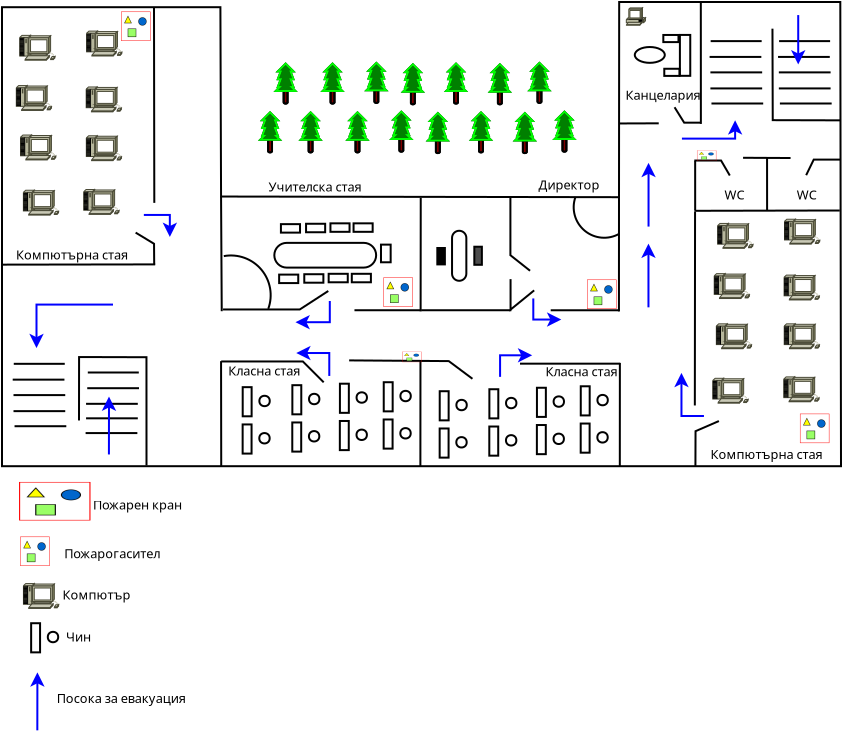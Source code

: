 <?xml version="1.0" encoding="UTF-8"?>
<dia:diagram xmlns:dia="http://www.lysator.liu.se/~alla/dia/">
  <dia:layer name="Фон" visible="true" active="true">
    <dia:object type="Standard - Image" version="0" id="O0">
      <dia:attribute name="obj_pos">
        <dia:point val="9.83,13.994"/>
      </dia:attribute>
      <dia:attribute name="obj_bb">
        <dia:rectangle val="9.78,13.944;10.844,14.563"/>
      </dia:attribute>
      <dia:attribute name="elem_corner">
        <dia:point val="9.83,13.994"/>
      </dia:attribute>
      <dia:attribute name="elem_width">
        <dia:real val="0.964"/>
      </dia:attribute>
      <dia:attribute name="elem_height">
        <dia:real val="0.52"/>
      </dia:attribute>
      <dia:attribute name="draw_border">
        <dia:boolean val="false"/>
      </dia:attribute>
      <dia:attribute name="keep_aspect">
        <dia:boolean val="true"/>
      </dia:attribute>
      <dia:attribute name="file">
        <dia:string>#D:\Downloads\product_1372.jpg#</dia:string>
      </dia:attribute>
    </dia:object>
    <dia:object type="Standard - Image" version="0" id="O1">
      <dia:attribute name="obj_pos">
        <dia:point val="0.002,24.107"/>
      </dia:attribute>
      <dia:attribute name="obj_bb">
        <dia:rectangle val="-0.048,24.056;3.625,26.083"/>
      </dia:attribute>
      <dia:attribute name="elem_corner">
        <dia:point val="0.002,24.107"/>
      </dia:attribute>
      <dia:attribute name="elem_width">
        <dia:real val="3.573"/>
      </dia:attribute>
      <dia:attribute name="elem_height">
        <dia:real val="1.926"/>
      </dia:attribute>
      <dia:attribute name="draw_border">
        <dia:boolean val="false"/>
      </dia:attribute>
      <dia:attribute name="keep_aspect">
        <dia:boolean val="true"/>
      </dia:attribute>
      <dia:attribute name="file">
        <dia:string>#D:\Downloads\product_1372.jpg#</dia:string>
      </dia:attribute>
    </dia:object>
    <dia:object type="Standard - Image" version="0" id="O2">
      <dia:attribute name="obj_pos">
        <dia:point val="0.061,26.839"/>
      </dia:attribute>
      <dia:attribute name="obj_bb">
        <dia:rectangle val="0.011,26.789;1.581,28.36"/>
      </dia:attribute>
      <dia:attribute name="elem_corner">
        <dia:point val="0.061,26.839"/>
      </dia:attribute>
      <dia:attribute name="elem_width">
        <dia:real val="1.47"/>
      </dia:attribute>
      <dia:attribute name="elem_height">
        <dia:real val="1.47"/>
      </dia:attribute>
      <dia:attribute name="draw_border">
        <dia:boolean val="false"/>
      </dia:attribute>
      <dia:attribute name="keep_aspect">
        <dia:boolean val="true"/>
      </dia:attribute>
      <dia:attribute name="file">
        <dia:string>#D:\Downloads\5a3a637a325767.175.png#</dia:string>
      </dia:attribute>
    </dia:object>
    <dia:object type="Standard - Box" version="0" id="O3">
      <dia:attribute name="obj_pos">
        <dia:point val="0.607,31.17"/>
      </dia:attribute>
      <dia:attribute name="obj_bb">
        <dia:rectangle val="0.557,31.12;1.103,32.677"/>
      </dia:attribute>
      <dia:attribute name="elem_corner">
        <dia:point val="0.607,31.17"/>
      </dia:attribute>
      <dia:attribute name="elem_width">
        <dia:real val="0.446"/>
      </dia:attribute>
      <dia:attribute name="elem_height">
        <dia:real val="1.457"/>
      </dia:attribute>
      <dia:attribute name="show_background">
        <dia:boolean val="true"/>
      </dia:attribute>
    </dia:object>
    <dia:object type="Standard - Ellipse" version="0" id="O4">
      <dia:attribute name="obj_pos">
        <dia:point val="1.44,31.601"/>
      </dia:attribute>
      <dia:attribute name="obj_bb">
        <dia:rectangle val="1.39,31.551;2.01,32.171"/>
      </dia:attribute>
      <dia:attribute name="elem_corner">
        <dia:point val="1.44,31.601"/>
      </dia:attribute>
      <dia:attribute name="elem_width">
        <dia:real val="0.52"/>
      </dia:attribute>
      <dia:attribute name="elem_height">
        <dia:real val="0.52"/>
      </dia:attribute>
      <dia:attribute name="aspect">
        <dia:enum val="2"/>
      </dia:attribute>
    </dia:object>
    <dia:object type="Standard - Line" version="0" id="O5">
      <dia:attribute name="obj_pos">
        <dia:point val="0.916,36.524"/>
      </dia:attribute>
      <dia:attribute name="obj_bb">
        <dia:rectangle val="0.557,33.517;1.281,36.574"/>
      </dia:attribute>
      <dia:attribute name="conn_endpoints">
        <dia:point val="0.916,36.524"/>
        <dia:point val="0.92,33.628"/>
      </dia:attribute>
      <dia:attribute name="numcp">
        <dia:int val="1"/>
      </dia:attribute>
      <dia:attribute name="line_color">
        <dia:color val="#0000ff"/>
      </dia:attribute>
      <dia:attribute name="end_arrow">
        <dia:enum val="22"/>
      </dia:attribute>
      <dia:attribute name="end_arrow_length">
        <dia:real val="0.5"/>
      </dia:attribute>
      <dia:attribute name="end_arrow_width">
        <dia:real val="0.5"/>
      </dia:attribute>
    </dia:object>
    <dia:object type="Standard - Text" version="1" id="O6">
      <dia:attribute name="obj_pos">
        <dia:point val="3.694,25.486"/>
      </dia:attribute>
      <dia:attribute name="obj_bb">
        <dia:rectangle val="3.694,24.846;7.899,25.619"/>
      </dia:attribute>
      <dia:attribute name="text">
        <dia:composite type="text">
          <dia:attribute name="string">
            <dia:string>#Пожарен кран#</dia:string>
          </dia:attribute>
          <dia:attribute name="font">
            <dia:font family="sans" style="0" name="Helvetica"/>
          </dia:attribute>
          <dia:attribute name="height">
            <dia:real val="0.8"/>
          </dia:attribute>
          <dia:attribute name="pos">
            <dia:point val="3.694,25.486"/>
          </dia:attribute>
          <dia:attribute name="color">
            <dia:color val="#000000"/>
          </dia:attribute>
          <dia:attribute name="alignment">
            <dia:enum val="0"/>
          </dia:attribute>
        </dia:composite>
      </dia:attribute>
      <dia:attribute name="valign">
        <dia:enum val="3"/>
      </dia:attribute>
    </dia:object>
    <dia:object type="Standard - Text" version="1" id="O7">
      <dia:attribute name="obj_pos">
        <dia:point val="2.264,27.925"/>
      </dia:attribute>
      <dia:attribute name="obj_bb">
        <dia:rectangle val="2.264,27.285;6.797,28.057"/>
      </dia:attribute>
      <dia:attribute name="text">
        <dia:composite type="text">
          <dia:attribute name="string">
            <dia:string>#Пожарогасител#</dia:string>
          </dia:attribute>
          <dia:attribute name="font">
            <dia:font family="sans" style="0" name="Helvetica"/>
          </dia:attribute>
          <dia:attribute name="height">
            <dia:real val="0.8"/>
          </dia:attribute>
          <dia:attribute name="pos">
            <dia:point val="2.264,27.925"/>
          </dia:attribute>
          <dia:attribute name="color">
            <dia:color val="#000000"/>
          </dia:attribute>
          <dia:attribute name="alignment">
            <dia:enum val="0"/>
          </dia:attribute>
        </dia:composite>
      </dia:attribute>
      <dia:attribute name="valign">
        <dia:enum val="3"/>
      </dia:attribute>
    </dia:object>
    <dia:object type="Standard - Text" version="1" id="O8">
      <dia:attribute name="obj_pos">
        <dia:point val="2.18,29.985"/>
      </dia:attribute>
      <dia:attribute name="obj_bb">
        <dia:rectangle val="2.18,29.345;5.19,30.117"/>
      </dia:attribute>
      <dia:attribute name="text">
        <dia:composite type="text">
          <dia:attribute name="string">
            <dia:string>#Компютър#</dia:string>
          </dia:attribute>
          <dia:attribute name="font">
            <dia:font family="sans" style="0" name="Helvetica"/>
          </dia:attribute>
          <dia:attribute name="height">
            <dia:real val="0.8"/>
          </dia:attribute>
          <dia:attribute name="pos">
            <dia:point val="2.18,29.985"/>
          </dia:attribute>
          <dia:attribute name="color">
            <dia:color val="#000000"/>
          </dia:attribute>
          <dia:attribute name="alignment">
            <dia:enum val="0"/>
          </dia:attribute>
        </dia:composite>
      </dia:attribute>
      <dia:attribute name="valign">
        <dia:enum val="3"/>
      </dia:attribute>
    </dia:object>
    <dia:object type="Standard - Text" version="1" id="O9">
      <dia:attribute name="obj_pos">
        <dia:point val="2.349,32.087"/>
      </dia:attribute>
      <dia:attribute name="obj_bb">
        <dia:rectangle val="2.349,31.447;3.476,32.219"/>
      </dia:attribute>
      <dia:attribute name="text">
        <dia:composite type="text">
          <dia:attribute name="string">
            <dia:string>#Чин#</dia:string>
          </dia:attribute>
          <dia:attribute name="font">
            <dia:font family="sans" style="0" name="Helvetica"/>
          </dia:attribute>
          <dia:attribute name="height">
            <dia:real val="0.8"/>
          </dia:attribute>
          <dia:attribute name="pos">
            <dia:point val="2.349,32.087"/>
          </dia:attribute>
          <dia:attribute name="color">
            <dia:color val="#000000"/>
          </dia:attribute>
          <dia:attribute name="alignment">
            <dia:enum val="0"/>
          </dia:attribute>
        </dia:composite>
      </dia:attribute>
      <dia:attribute name="valign">
        <dia:enum val="3"/>
      </dia:attribute>
    </dia:object>
    <dia:object type="Standard - Text" version="1" id="O10">
      <dia:attribute name="obj_pos">
        <dia:point val="1.886,35.156"/>
      </dia:attribute>
      <dia:attribute name="obj_bb">
        <dia:rectangle val="1.886,34.516;8.036,35.289"/>
      </dia:attribute>
      <dia:attribute name="text">
        <dia:composite type="text">
          <dia:attribute name="string">
            <dia:string>#Посока за евакуация#</dia:string>
          </dia:attribute>
          <dia:attribute name="font">
            <dia:font family="sans" style="0" name="Helvetica"/>
          </dia:attribute>
          <dia:attribute name="height">
            <dia:real val="0.8"/>
          </dia:attribute>
          <dia:attribute name="pos">
            <dia:point val="1.886,35.156"/>
          </dia:attribute>
          <dia:attribute name="color">
            <dia:color val="#000000"/>
          </dia:attribute>
          <dia:attribute name="alignment">
            <dia:enum val="0"/>
          </dia:attribute>
        </dia:composite>
      </dia:attribute>
      <dia:attribute name="valign">
        <dia:enum val="3"/>
      </dia:attribute>
    </dia:object>
  </dia:layer>
  <dia:layer name="shema na dskl" visible="true">
    <dia:object type="Standard - Polygon" version="0" id="O11">
      <dia:attribute name="obj_pos">
        <dia:point val="41.065,0.109"/>
      </dia:attribute>
      <dia:attribute name="obj_bb">
        <dia:rectangle val="-0.9,0.059;41.15,23.368"/>
      </dia:attribute>
      <dia:attribute name="poly_points">
        <dia:point val="41.065,0.109"/>
        <dia:point val="41.1,23.318"/>
        <dia:point val="-0.85,23.318"/>
        <dia:point val="-0.85,0.368"/>
        <dia:point val="10.07,0.369"/>
        <dia:point val="10.103,9.836"/>
        <dia:point val="30,9.868"/>
        <dia:point val="30.009,0.109"/>
      </dia:attribute>
      <dia:attribute name="line_width">
        <dia:real val="0.1"/>
      </dia:attribute>
      <dia:attribute name="show_background">
        <dia:boolean val="true"/>
      </dia:attribute>
    </dia:object>
    <dia:object type="Tree1" version="1" id="O12">
      <dia:attribute name="obj_pos">
        <dia:point val="12.843,3.19"/>
      </dia:attribute>
      <dia:attribute name="obj_bb">
        <dia:rectangle val="12.722,3.12;13.939,5.24"/>
      </dia:attribute>
      <dia:attribute name="meta">
        <dia:composite type="dict"/>
      </dia:attribute>
      <dia:attribute name="elem_corner">
        <dia:point val="12.843,3.19"/>
      </dia:attribute>
      <dia:attribute name="elem_width">
        <dia:real val="0.976"/>
      </dia:attribute>
      <dia:attribute name="elem_height">
        <dia:real val="2"/>
      </dia:attribute>
      <dia:attribute name="line_width">
        <dia:real val="0.1"/>
      </dia:attribute>
      <dia:attribute name="line_colour">
        <dia:color val="#000000"/>
      </dia:attribute>
      <dia:attribute name="fill_colour">
        <dia:color val="#ffffff"/>
      </dia:attribute>
      <dia:attribute name="show_background">
        <dia:boolean val="true"/>
      </dia:attribute>
      <dia:attribute name="line_style">
        <dia:enum val="0"/>
        <dia:real val="1"/>
      </dia:attribute>
      <dia:attribute name="flip_horizontal">
        <dia:boolean val="false"/>
      </dia:attribute>
      <dia:attribute name="flip_vertical">
        <dia:boolean val="false"/>
      </dia:attribute>
      <dia:attribute name="subscale">
        <dia:real val="1"/>
      </dia:attribute>
    </dia:object>
    <dia:object type="Tree1" version="1" id="O13">
      <dia:attribute name="obj_pos">
        <dia:point val="15.188,3.19"/>
      </dia:attribute>
      <dia:attribute name="obj_bb">
        <dia:rectangle val="15.067,3.12;16.284,5.24"/>
      </dia:attribute>
      <dia:attribute name="meta">
        <dia:composite type="dict"/>
      </dia:attribute>
      <dia:attribute name="elem_corner">
        <dia:point val="15.188,3.19"/>
      </dia:attribute>
      <dia:attribute name="elem_width">
        <dia:real val="0.976"/>
      </dia:attribute>
      <dia:attribute name="elem_height">
        <dia:real val="2"/>
      </dia:attribute>
      <dia:attribute name="line_width">
        <dia:real val="0.1"/>
      </dia:attribute>
      <dia:attribute name="line_colour">
        <dia:color val="#000000"/>
      </dia:attribute>
      <dia:attribute name="fill_colour">
        <dia:color val="#ffffff"/>
      </dia:attribute>
      <dia:attribute name="show_background">
        <dia:boolean val="true"/>
      </dia:attribute>
      <dia:attribute name="line_style">
        <dia:enum val="0"/>
        <dia:real val="1"/>
      </dia:attribute>
      <dia:attribute name="flip_horizontal">
        <dia:boolean val="false"/>
      </dia:attribute>
      <dia:attribute name="flip_vertical">
        <dia:boolean val="false"/>
      </dia:attribute>
      <dia:attribute name="subscale">
        <dia:real val="1"/>
      </dia:attribute>
    </dia:object>
    <dia:object type="Tree1" version="1" id="O14">
      <dia:attribute name="obj_pos">
        <dia:point val="17.38,3.155"/>
      </dia:attribute>
      <dia:attribute name="obj_bb">
        <dia:rectangle val="17.259,3.084;18.476,5.205"/>
      </dia:attribute>
      <dia:attribute name="meta">
        <dia:composite type="dict"/>
      </dia:attribute>
      <dia:attribute name="elem_corner">
        <dia:point val="17.38,3.155"/>
      </dia:attribute>
      <dia:attribute name="elem_width">
        <dia:real val="0.976"/>
      </dia:attribute>
      <dia:attribute name="elem_height">
        <dia:real val="2"/>
      </dia:attribute>
      <dia:attribute name="line_width">
        <dia:real val="0.1"/>
      </dia:attribute>
      <dia:attribute name="line_colour">
        <dia:color val="#000000"/>
      </dia:attribute>
      <dia:attribute name="fill_colour">
        <dia:color val="#ffffff"/>
      </dia:attribute>
      <dia:attribute name="show_background">
        <dia:boolean val="true"/>
      </dia:attribute>
      <dia:attribute name="line_style">
        <dia:enum val="0"/>
        <dia:real val="1"/>
      </dia:attribute>
      <dia:attribute name="flip_horizontal">
        <dia:boolean val="false"/>
      </dia:attribute>
      <dia:attribute name="flip_vertical">
        <dia:boolean val="false"/>
      </dia:attribute>
      <dia:attribute name="subscale">
        <dia:real val="1"/>
      </dia:attribute>
    </dia:object>
    <dia:object type="Tree1" version="1" id="O15">
      <dia:attribute name="obj_pos">
        <dia:point val="19.206,3.226"/>
      </dia:attribute>
      <dia:attribute name="obj_bb">
        <dia:rectangle val="19.086,3.155;20.303,5.276"/>
      </dia:attribute>
      <dia:attribute name="meta">
        <dia:composite type="dict"/>
      </dia:attribute>
      <dia:attribute name="elem_corner">
        <dia:point val="19.206,3.226"/>
      </dia:attribute>
      <dia:attribute name="elem_width">
        <dia:real val="0.976"/>
      </dia:attribute>
      <dia:attribute name="elem_height">
        <dia:real val="2"/>
      </dia:attribute>
      <dia:attribute name="line_width">
        <dia:real val="0.1"/>
      </dia:attribute>
      <dia:attribute name="line_colour">
        <dia:color val="#000000"/>
      </dia:attribute>
      <dia:attribute name="fill_colour">
        <dia:color val="#ffffff"/>
      </dia:attribute>
      <dia:attribute name="show_background">
        <dia:boolean val="true"/>
      </dia:attribute>
      <dia:attribute name="line_style">
        <dia:enum val="0"/>
        <dia:real val="1"/>
      </dia:attribute>
      <dia:attribute name="flip_horizontal">
        <dia:boolean val="false"/>
      </dia:attribute>
      <dia:attribute name="flip_vertical">
        <dia:boolean val="false"/>
      </dia:attribute>
      <dia:attribute name="subscale">
        <dia:real val="1"/>
      </dia:attribute>
    </dia:object>
    <dia:object type="Tree1" version="1" id="O16">
      <dia:attribute name="obj_pos">
        <dia:point val="21.363,3.19"/>
      </dia:attribute>
      <dia:attribute name="obj_bb">
        <dia:rectangle val="21.242,3.12;22.459,5.24"/>
      </dia:attribute>
      <dia:attribute name="meta">
        <dia:composite type="dict"/>
      </dia:attribute>
      <dia:attribute name="elem_corner">
        <dia:point val="21.363,3.19"/>
      </dia:attribute>
      <dia:attribute name="elem_width">
        <dia:real val="0.976"/>
      </dia:attribute>
      <dia:attribute name="elem_height">
        <dia:real val="2"/>
      </dia:attribute>
      <dia:attribute name="line_width">
        <dia:real val="0.1"/>
      </dia:attribute>
      <dia:attribute name="line_colour">
        <dia:color val="#000000"/>
      </dia:attribute>
      <dia:attribute name="fill_colour">
        <dia:color val="#ffffff"/>
      </dia:attribute>
      <dia:attribute name="show_background">
        <dia:boolean val="true"/>
      </dia:attribute>
      <dia:attribute name="line_style">
        <dia:enum val="0"/>
        <dia:real val="1"/>
      </dia:attribute>
      <dia:attribute name="flip_horizontal">
        <dia:boolean val="false"/>
      </dia:attribute>
      <dia:attribute name="flip_vertical">
        <dia:boolean val="false"/>
      </dia:attribute>
      <dia:attribute name="subscale">
        <dia:real val="1"/>
      </dia:attribute>
    </dia:object>
    <dia:object type="Tree1" version="1" id="O17">
      <dia:attribute name="obj_pos">
        <dia:point val="23.555,3.226"/>
      </dia:attribute>
      <dia:attribute name="obj_bb">
        <dia:rectangle val="23.434,3.155;24.651,5.276"/>
      </dia:attribute>
      <dia:attribute name="meta">
        <dia:composite type="dict"/>
      </dia:attribute>
      <dia:attribute name="elem_corner">
        <dia:point val="23.555,3.226"/>
      </dia:attribute>
      <dia:attribute name="elem_width">
        <dia:real val="0.976"/>
      </dia:attribute>
      <dia:attribute name="elem_height">
        <dia:real val="2"/>
      </dia:attribute>
      <dia:attribute name="line_width">
        <dia:real val="0.1"/>
      </dia:attribute>
      <dia:attribute name="line_colour">
        <dia:color val="#000000"/>
      </dia:attribute>
      <dia:attribute name="fill_colour">
        <dia:color val="#ffffff"/>
      </dia:attribute>
      <dia:attribute name="show_background">
        <dia:boolean val="true"/>
      </dia:attribute>
      <dia:attribute name="line_style">
        <dia:enum val="0"/>
        <dia:real val="1"/>
      </dia:attribute>
      <dia:attribute name="flip_horizontal">
        <dia:boolean val="false"/>
      </dia:attribute>
      <dia:attribute name="flip_vertical">
        <dia:boolean val="false"/>
      </dia:attribute>
      <dia:attribute name="subscale">
        <dia:real val="1"/>
      </dia:attribute>
    </dia:object>
    <dia:object type="Tree1" version="1" id="O18">
      <dia:attribute name="obj_pos">
        <dia:point val="25.535,3.155"/>
      </dia:attribute>
      <dia:attribute name="obj_bb">
        <dia:rectangle val="25.414,3.084;26.631,5.205"/>
      </dia:attribute>
      <dia:attribute name="meta">
        <dia:composite type="dict"/>
      </dia:attribute>
      <dia:attribute name="elem_corner">
        <dia:point val="25.535,3.155"/>
      </dia:attribute>
      <dia:attribute name="elem_width">
        <dia:real val="0.976"/>
      </dia:attribute>
      <dia:attribute name="elem_height">
        <dia:real val="2"/>
      </dia:attribute>
      <dia:attribute name="line_width">
        <dia:real val="0.1"/>
      </dia:attribute>
      <dia:attribute name="line_colour">
        <dia:color val="#000000"/>
      </dia:attribute>
      <dia:attribute name="fill_colour">
        <dia:color val="#ffffff"/>
      </dia:attribute>
      <dia:attribute name="show_background">
        <dia:boolean val="true"/>
      </dia:attribute>
      <dia:attribute name="line_style">
        <dia:enum val="0"/>
        <dia:real val="1"/>
      </dia:attribute>
      <dia:attribute name="flip_horizontal">
        <dia:boolean val="false"/>
      </dia:attribute>
      <dia:attribute name="flip_vertical">
        <dia:boolean val="false"/>
      </dia:attribute>
      <dia:attribute name="subscale">
        <dia:real val="1"/>
      </dia:attribute>
    </dia:object>
    <dia:object type="Tree1" version="1" id="O19">
      <dia:attribute name="obj_pos">
        <dia:point val="14.091,5.63"/>
      </dia:attribute>
      <dia:attribute name="obj_bb">
        <dia:rectangle val="13.971,5.559;15.188,7.68"/>
      </dia:attribute>
      <dia:attribute name="meta">
        <dia:composite type="dict"/>
      </dia:attribute>
      <dia:attribute name="elem_corner">
        <dia:point val="14.091,5.63"/>
      </dia:attribute>
      <dia:attribute name="elem_width">
        <dia:real val="0.976"/>
      </dia:attribute>
      <dia:attribute name="elem_height">
        <dia:real val="2"/>
      </dia:attribute>
      <dia:attribute name="line_width">
        <dia:real val="0.1"/>
      </dia:attribute>
      <dia:attribute name="line_colour">
        <dia:color val="#000000"/>
      </dia:attribute>
      <dia:attribute name="fill_colour">
        <dia:color val="#ffffff"/>
      </dia:attribute>
      <dia:attribute name="show_background">
        <dia:boolean val="true"/>
      </dia:attribute>
      <dia:attribute name="line_style">
        <dia:enum val="0"/>
        <dia:real val="1"/>
      </dia:attribute>
      <dia:attribute name="flip_horizontal">
        <dia:boolean val="false"/>
      </dia:attribute>
      <dia:attribute name="flip_vertical">
        <dia:boolean val="false"/>
      </dia:attribute>
      <dia:attribute name="subscale">
        <dia:real val="1"/>
      </dia:attribute>
    </dia:object>
    <dia:object type="Tree1" version="1" id="O20">
      <dia:attribute name="obj_pos">
        <dia:point val="16.436,5.63"/>
      </dia:attribute>
      <dia:attribute name="obj_bb">
        <dia:rectangle val="16.316,5.559;17.533,7.68"/>
      </dia:attribute>
      <dia:attribute name="meta">
        <dia:composite type="dict"/>
      </dia:attribute>
      <dia:attribute name="elem_corner">
        <dia:point val="16.436,5.63"/>
      </dia:attribute>
      <dia:attribute name="elem_width">
        <dia:real val="0.976"/>
      </dia:attribute>
      <dia:attribute name="elem_height">
        <dia:real val="2"/>
      </dia:attribute>
      <dia:attribute name="line_width">
        <dia:real val="0.1"/>
      </dia:attribute>
      <dia:attribute name="line_colour">
        <dia:color val="#000000"/>
      </dia:attribute>
      <dia:attribute name="fill_colour">
        <dia:color val="#ffffff"/>
      </dia:attribute>
      <dia:attribute name="show_background">
        <dia:boolean val="true"/>
      </dia:attribute>
      <dia:attribute name="line_style">
        <dia:enum val="0"/>
        <dia:real val="1"/>
      </dia:attribute>
      <dia:attribute name="flip_horizontal">
        <dia:boolean val="false"/>
      </dia:attribute>
      <dia:attribute name="flip_vertical">
        <dia:boolean val="false"/>
      </dia:attribute>
      <dia:attribute name="subscale">
        <dia:real val="1"/>
      </dia:attribute>
    </dia:object>
    <dia:object type="Tree1" version="1" id="O21">
      <dia:attribute name="obj_pos">
        <dia:point val="18.628,5.594"/>
      </dia:attribute>
      <dia:attribute name="obj_bb">
        <dia:rectangle val="18.508,5.524;19.725,7.644"/>
      </dia:attribute>
      <dia:attribute name="meta">
        <dia:composite type="dict"/>
      </dia:attribute>
      <dia:attribute name="elem_corner">
        <dia:point val="18.628,5.594"/>
      </dia:attribute>
      <dia:attribute name="elem_width">
        <dia:real val="0.976"/>
      </dia:attribute>
      <dia:attribute name="elem_height">
        <dia:real val="2"/>
      </dia:attribute>
      <dia:attribute name="line_width">
        <dia:real val="0.1"/>
      </dia:attribute>
      <dia:attribute name="line_colour">
        <dia:color val="#000000"/>
      </dia:attribute>
      <dia:attribute name="fill_colour">
        <dia:color val="#ffffff"/>
      </dia:attribute>
      <dia:attribute name="show_background">
        <dia:boolean val="true"/>
      </dia:attribute>
      <dia:attribute name="line_style">
        <dia:enum val="0"/>
        <dia:real val="1"/>
      </dia:attribute>
      <dia:attribute name="flip_horizontal">
        <dia:boolean val="false"/>
      </dia:attribute>
      <dia:attribute name="flip_vertical">
        <dia:boolean val="false"/>
      </dia:attribute>
      <dia:attribute name="subscale">
        <dia:real val="1"/>
      </dia:attribute>
    </dia:object>
    <dia:object type="Tree1" version="1" id="O22">
      <dia:attribute name="obj_pos">
        <dia:point val="20.455,5.665"/>
      </dia:attribute>
      <dia:attribute name="obj_bb">
        <dia:rectangle val="20.335,5.594;21.552,7.715"/>
      </dia:attribute>
      <dia:attribute name="meta">
        <dia:composite type="dict"/>
      </dia:attribute>
      <dia:attribute name="elem_corner">
        <dia:point val="20.455,5.665"/>
      </dia:attribute>
      <dia:attribute name="elem_width">
        <dia:real val="0.976"/>
      </dia:attribute>
      <dia:attribute name="elem_height">
        <dia:real val="2"/>
      </dia:attribute>
      <dia:attribute name="line_width">
        <dia:real val="0.1"/>
      </dia:attribute>
      <dia:attribute name="line_colour">
        <dia:color val="#000000"/>
      </dia:attribute>
      <dia:attribute name="fill_colour">
        <dia:color val="#ffffff"/>
      </dia:attribute>
      <dia:attribute name="show_background">
        <dia:boolean val="true"/>
      </dia:attribute>
      <dia:attribute name="line_style">
        <dia:enum val="0"/>
        <dia:real val="1"/>
      </dia:attribute>
      <dia:attribute name="flip_horizontal">
        <dia:boolean val="false"/>
      </dia:attribute>
      <dia:attribute name="flip_vertical">
        <dia:boolean val="false"/>
      </dia:attribute>
      <dia:attribute name="subscale">
        <dia:real val="1"/>
      </dia:attribute>
    </dia:object>
    <dia:object type="Tree1" version="1" id="O23">
      <dia:attribute name="obj_pos">
        <dia:point val="22.612,5.63"/>
      </dia:attribute>
      <dia:attribute name="obj_bb">
        <dia:rectangle val="22.491,5.559;23.708,7.68"/>
      </dia:attribute>
      <dia:attribute name="meta">
        <dia:composite type="dict"/>
      </dia:attribute>
      <dia:attribute name="elem_corner">
        <dia:point val="22.612,5.63"/>
      </dia:attribute>
      <dia:attribute name="elem_width">
        <dia:real val="0.976"/>
      </dia:attribute>
      <dia:attribute name="elem_height">
        <dia:real val="2"/>
      </dia:attribute>
      <dia:attribute name="line_width">
        <dia:real val="0.1"/>
      </dia:attribute>
      <dia:attribute name="line_colour">
        <dia:color val="#000000"/>
      </dia:attribute>
      <dia:attribute name="fill_colour">
        <dia:color val="#ffffff"/>
      </dia:attribute>
      <dia:attribute name="show_background">
        <dia:boolean val="true"/>
      </dia:attribute>
      <dia:attribute name="line_style">
        <dia:enum val="0"/>
        <dia:real val="1"/>
      </dia:attribute>
      <dia:attribute name="flip_horizontal">
        <dia:boolean val="false"/>
      </dia:attribute>
      <dia:attribute name="flip_vertical">
        <dia:boolean val="false"/>
      </dia:attribute>
      <dia:attribute name="subscale">
        <dia:real val="1"/>
      </dia:attribute>
    </dia:object>
    <dia:object type="Tree1" version="1" id="O24">
      <dia:attribute name="obj_pos">
        <dia:point val="24.804,5.665"/>
      </dia:attribute>
      <dia:attribute name="obj_bb">
        <dia:rectangle val="24.683,5.594;25.9,7.715"/>
      </dia:attribute>
      <dia:attribute name="meta">
        <dia:composite type="dict"/>
      </dia:attribute>
      <dia:attribute name="elem_corner">
        <dia:point val="24.804,5.665"/>
      </dia:attribute>
      <dia:attribute name="elem_width">
        <dia:real val="0.976"/>
      </dia:attribute>
      <dia:attribute name="elem_height">
        <dia:real val="2"/>
      </dia:attribute>
      <dia:attribute name="line_width">
        <dia:real val="0.1"/>
      </dia:attribute>
      <dia:attribute name="line_colour">
        <dia:color val="#000000"/>
      </dia:attribute>
      <dia:attribute name="fill_colour">
        <dia:color val="#ffffff"/>
      </dia:attribute>
      <dia:attribute name="show_background">
        <dia:boolean val="true"/>
      </dia:attribute>
      <dia:attribute name="line_style">
        <dia:enum val="0"/>
        <dia:real val="1"/>
      </dia:attribute>
      <dia:attribute name="flip_horizontal">
        <dia:boolean val="false"/>
      </dia:attribute>
      <dia:attribute name="flip_vertical">
        <dia:boolean val="false"/>
      </dia:attribute>
      <dia:attribute name="subscale">
        <dia:real val="1"/>
      </dia:attribute>
    </dia:object>
    <dia:object type="Tree1" version="1" id="O25">
      <dia:attribute name="obj_pos">
        <dia:point val="26.784,5.594"/>
      </dia:attribute>
      <dia:attribute name="obj_bb">
        <dia:rectangle val="26.663,5.524;27.88,7.644"/>
      </dia:attribute>
      <dia:attribute name="meta">
        <dia:composite type="dict"/>
      </dia:attribute>
      <dia:attribute name="elem_corner">
        <dia:point val="26.784,5.594"/>
      </dia:attribute>
      <dia:attribute name="elem_width">
        <dia:real val="0.976"/>
      </dia:attribute>
      <dia:attribute name="elem_height">
        <dia:real val="2"/>
      </dia:attribute>
      <dia:attribute name="line_width">
        <dia:real val="0.1"/>
      </dia:attribute>
      <dia:attribute name="line_colour">
        <dia:color val="#000000"/>
      </dia:attribute>
      <dia:attribute name="fill_colour">
        <dia:color val="#ffffff"/>
      </dia:attribute>
      <dia:attribute name="show_background">
        <dia:boolean val="true"/>
      </dia:attribute>
      <dia:attribute name="line_style">
        <dia:enum val="0"/>
        <dia:real val="1"/>
      </dia:attribute>
      <dia:attribute name="flip_horizontal">
        <dia:boolean val="false"/>
      </dia:attribute>
      <dia:attribute name="flip_vertical">
        <dia:boolean val="false"/>
      </dia:attribute>
      <dia:attribute name="subscale">
        <dia:real val="1"/>
      </dia:attribute>
    </dia:object>
    <dia:object type="Tree1" version="1" id="O26">
      <dia:attribute name="obj_pos">
        <dia:point val="12.065,5.63"/>
      </dia:attribute>
      <dia:attribute name="obj_bb">
        <dia:rectangle val="11.944,5.559;13.161,7.68"/>
      </dia:attribute>
      <dia:attribute name="meta">
        <dia:composite type="dict"/>
      </dia:attribute>
      <dia:attribute name="elem_corner">
        <dia:point val="12.065,5.63"/>
      </dia:attribute>
      <dia:attribute name="elem_width">
        <dia:real val="0.976"/>
      </dia:attribute>
      <dia:attribute name="elem_height">
        <dia:real val="2"/>
      </dia:attribute>
      <dia:attribute name="line_width">
        <dia:real val="0.1"/>
      </dia:attribute>
      <dia:attribute name="line_colour">
        <dia:color val="#000000"/>
      </dia:attribute>
      <dia:attribute name="fill_colour">
        <dia:color val="#ffffff"/>
      </dia:attribute>
      <dia:attribute name="show_background">
        <dia:boolean val="true"/>
      </dia:attribute>
      <dia:attribute name="line_style">
        <dia:enum val="0"/>
        <dia:real val="1"/>
      </dia:attribute>
      <dia:attribute name="flip_horizontal">
        <dia:boolean val="false"/>
      </dia:attribute>
      <dia:attribute name="flip_vertical">
        <dia:boolean val="false"/>
      </dia:attribute>
      <dia:attribute name="subscale">
        <dia:real val="1"/>
      </dia:attribute>
    </dia:object>
  </dia:layer>
  <dia:layer name="komp staq #1" visible="true">
    <dia:object type="Standard - Line" version="0" id="O27">
      <dia:attribute name="obj_pos">
        <dia:point val="6.75,0.4"/>
      </dia:attribute>
      <dia:attribute name="obj_bb">
        <dia:rectangle val="6.7,0.35;6.815,10.204"/>
      </dia:attribute>
      <dia:attribute name="conn_endpoints">
        <dia:point val="6.75,0.4"/>
        <dia:point val="6.765,10.154"/>
      </dia:attribute>
      <dia:attribute name="numcp">
        <dia:int val="1"/>
      </dia:attribute>
    </dia:object>
    <dia:object type="Standard - Line" version="0" id="O28">
      <dia:attribute name="obj_pos">
        <dia:point val="-0.836,13.241"/>
      </dia:attribute>
      <dia:attribute name="obj_bb">
        <dia:rectangle val="-0.886,13.179;6.859,13.291"/>
      </dia:attribute>
      <dia:attribute name="conn_endpoints">
        <dia:point val="-0.836,13.241"/>
        <dia:point val="6.809,13.229"/>
      </dia:attribute>
      <dia:attribute name="numcp">
        <dia:int val="1"/>
      </dia:attribute>
    </dia:object>
    <dia:object type="Standard - PolyLine" version="0" id="O29">
      <dia:attribute name="obj_pos">
        <dia:point val="6.375,23.281"/>
      </dia:attribute>
      <dia:attribute name="obj_bb">
        <dia:rectangle val="2.949,17.811;6.425,23.331"/>
      </dia:attribute>
      <dia:attribute name="poly_points">
        <dia:point val="6.375,23.281"/>
        <dia:point val="6.373,17.87"/>
        <dia:point val="3.004,17.861"/>
        <dia:point val="3.0,21.031"/>
      </dia:attribute>
    </dia:object>
    <dia:object type="Standard - Line" version="0" id="O30">
      <dia:attribute name="obj_pos">
        <dia:point val="3.44,18.634"/>
      </dia:attribute>
      <dia:attribute name="obj_bb">
        <dia:rectangle val="3.39,18.584;6.04,18.684"/>
      </dia:attribute>
      <dia:attribute name="conn_endpoints">
        <dia:point val="3.44,18.634"/>
        <dia:point val="5.99,18.634"/>
      </dia:attribute>
      <dia:attribute name="numcp">
        <dia:int val="1"/>
      </dia:attribute>
    </dia:object>
    <dia:object type="Standard - Line" version="0" id="O31">
      <dia:attribute name="obj_pos">
        <dia:point val="3.412,19.419"/>
      </dia:attribute>
      <dia:attribute name="obj_bb">
        <dia:rectangle val="3.362,19.369;6.05,19.469"/>
      </dia:attribute>
      <dia:attribute name="conn_endpoints">
        <dia:point val="3.412,19.419"/>
        <dia:point val="6.0,19.419"/>
      </dia:attribute>
      <dia:attribute name="numcp">
        <dia:int val="1"/>
      </dia:attribute>
    </dia:object>
    <dia:object type="Standard - Line" version="0" id="O32">
      <dia:attribute name="obj_pos">
        <dia:point val="3.353,20.2"/>
      </dia:attribute>
      <dia:attribute name="obj_bb">
        <dia:rectangle val="3.303,20.15;5.99,20.25"/>
      </dia:attribute>
      <dia:attribute name="conn_endpoints">
        <dia:point val="3.353,20.2"/>
        <dia:point val="5.94,20.2"/>
      </dia:attribute>
      <dia:attribute name="numcp">
        <dia:int val="1"/>
      </dia:attribute>
    </dia:object>
    <dia:object type="Standard - Line" version="0" id="O33">
      <dia:attribute name="obj_pos">
        <dia:point val="3.353,20.925"/>
      </dia:attribute>
      <dia:attribute name="obj_bb">
        <dia:rectangle val="3.303,20.875;5.99,20.975"/>
      </dia:attribute>
      <dia:attribute name="conn_endpoints">
        <dia:point val="3.353,20.925"/>
        <dia:point val="5.94,20.925"/>
      </dia:attribute>
      <dia:attribute name="numcp">
        <dia:int val="1"/>
      </dia:attribute>
    </dia:object>
    <dia:object type="Standard - Line" version="0" id="O34">
      <dia:attribute name="obj_pos">
        <dia:point val="3.33,21.663"/>
      </dia:attribute>
      <dia:attribute name="obj_bb">
        <dia:rectangle val="3.28,21.613;5.968,21.712"/>
      </dia:attribute>
      <dia:attribute name="conn_endpoints">
        <dia:point val="3.33,21.663"/>
        <dia:point val="5.918,21.663"/>
      </dia:attribute>
      <dia:attribute name="numcp">
        <dia:int val="1"/>
      </dia:attribute>
    </dia:object>
    <dia:object type="Standard - Line" version="0" id="O35">
      <dia:attribute name="obj_pos">
        <dia:point val="-0.262,18.2"/>
      </dia:attribute>
      <dia:attribute name="obj_bb">
        <dia:rectangle val="-0.312,18.15;2.338,18.25"/>
      </dia:attribute>
      <dia:attribute name="conn_endpoints">
        <dia:point val="-0.262,18.2"/>
        <dia:point val="2.288,18.2"/>
      </dia:attribute>
      <dia:attribute name="numcp">
        <dia:int val="1"/>
      </dia:attribute>
    </dia:object>
    <dia:object type="Standard - Line" version="0" id="O36">
      <dia:attribute name="obj_pos">
        <dia:point val="-0.315,18.991"/>
      </dia:attribute>
      <dia:attribute name="obj_bb">
        <dia:rectangle val="-0.365,18.941;2.322,19.041"/>
      </dia:attribute>
      <dia:attribute name="conn_endpoints">
        <dia:point val="-0.315,18.991"/>
        <dia:point val="2.272,18.991"/>
      </dia:attribute>
      <dia:attribute name="numcp">
        <dia:int val="1"/>
      </dia:attribute>
    </dia:object>
    <dia:object type="Standard - Line" version="0" id="O37">
      <dia:attribute name="obj_pos">
        <dia:point val="-0.275,19.764"/>
      </dia:attribute>
      <dia:attribute name="obj_bb">
        <dia:rectangle val="-0.325,19.713;2.362,19.814"/>
      </dia:attribute>
      <dia:attribute name="conn_endpoints">
        <dia:point val="-0.275,19.764"/>
        <dia:point val="2.312,19.764"/>
      </dia:attribute>
      <dia:attribute name="numcp">
        <dia:int val="1"/>
      </dia:attribute>
    </dia:object>
    <dia:object type="Standard - Line" version="0" id="O38">
      <dia:attribute name="obj_pos">
        <dia:point val="-0.275,20.566"/>
      </dia:attribute>
      <dia:attribute name="obj_bb">
        <dia:rectangle val="-0.325,20.516;2.362,20.616"/>
      </dia:attribute>
      <dia:attribute name="conn_endpoints">
        <dia:point val="-0.275,20.566"/>
        <dia:point val="2.312,20.566"/>
      </dia:attribute>
      <dia:attribute name="numcp">
        <dia:int val="1"/>
      </dia:attribute>
    </dia:object>
    <dia:object type="Standard - Line" version="0" id="O39">
      <dia:attribute name="obj_pos">
        <dia:point val="-0.223,21.32"/>
      </dia:attribute>
      <dia:attribute name="obj_bb">
        <dia:rectangle val="-0.273,21.27;2.415,21.37"/>
      </dia:attribute>
      <dia:attribute name="conn_endpoints">
        <dia:point val="-0.223,21.32"/>
        <dia:point val="2.365,21.32"/>
      </dia:attribute>
      <dia:attribute name="numcp">
        <dia:int val="1"/>
      </dia:attribute>
    </dia:object>
    <dia:object type="Standard - PolyLine" version="0" id="O40">
      <dia:attribute name="obj_pos">
        <dia:point val="5.831,11.639"/>
      </dia:attribute>
      <dia:attribute name="obj_bb">
        <dia:rectangle val="5.762,11.57;6.81,13.294"/>
      </dia:attribute>
      <dia:attribute name="poly_points">
        <dia:point val="5.831,11.639"/>
        <dia:point val="6.752,12.198"/>
        <dia:point val="6.76,13.243"/>
      </dia:attribute>
    </dia:object>
    <dia:object type="Cisco - Macintosh" version="1" id="O41">
      <dia:attribute name="obj_pos">
        <dia:point val="0.037,1.776"/>
      </dia:attribute>
      <dia:attribute name="obj_bb">
        <dia:rectangle val="0.036,1.775;1.819,3.021"/>
      </dia:attribute>
      <dia:attribute name="meta">
        <dia:composite type="dict"/>
      </dia:attribute>
      <dia:attribute name="elem_corner">
        <dia:point val="0.037,1.776"/>
      </dia:attribute>
      <dia:attribute name="elem_width">
        <dia:real val="1.759"/>
      </dia:attribute>
      <dia:attribute name="elem_height">
        <dia:real val="1.244"/>
      </dia:attribute>
      <dia:attribute name="line_width">
        <dia:real val="0.1"/>
      </dia:attribute>
      <dia:attribute name="line_colour">
        <dia:color val="#000000"/>
      </dia:attribute>
      <dia:attribute name="fill_colour">
        <dia:color val="#ffffff"/>
      </dia:attribute>
      <dia:attribute name="show_background">
        <dia:boolean val="true"/>
      </dia:attribute>
      <dia:attribute name="line_style">
        <dia:enum val="0"/>
        <dia:real val="1"/>
      </dia:attribute>
      <dia:attribute name="flip_horizontal">
        <dia:boolean val="false"/>
      </dia:attribute>
      <dia:attribute name="flip_vertical">
        <dia:boolean val="false"/>
      </dia:attribute>
      <dia:attribute name="subscale">
        <dia:real val="1"/>
      </dia:attribute>
    </dia:object>
    <dia:object type="Cisco - Macintosh" version="1" id="O42">
      <dia:attribute name="obj_pos">
        <dia:point val="-0.135,4.288"/>
      </dia:attribute>
      <dia:attribute name="obj_bb">
        <dia:rectangle val="-0.136,4.286;1.647,5.533"/>
      </dia:attribute>
      <dia:attribute name="meta">
        <dia:composite type="dict"/>
      </dia:attribute>
      <dia:attribute name="elem_corner">
        <dia:point val="-0.135,4.288"/>
      </dia:attribute>
      <dia:attribute name="elem_width">
        <dia:real val="1.759"/>
      </dia:attribute>
      <dia:attribute name="elem_height">
        <dia:real val="1.244"/>
      </dia:attribute>
      <dia:attribute name="line_width">
        <dia:real val="0.1"/>
      </dia:attribute>
      <dia:attribute name="line_colour">
        <dia:color val="#000000"/>
      </dia:attribute>
      <dia:attribute name="fill_colour">
        <dia:color val="#ffffff"/>
      </dia:attribute>
      <dia:attribute name="show_background">
        <dia:boolean val="true"/>
      </dia:attribute>
      <dia:attribute name="line_style">
        <dia:enum val="0"/>
        <dia:real val="1"/>
      </dia:attribute>
      <dia:attribute name="flip_horizontal">
        <dia:boolean val="false"/>
      </dia:attribute>
      <dia:attribute name="flip_vertical">
        <dia:boolean val="false"/>
      </dia:attribute>
      <dia:attribute name="subscale">
        <dia:real val="1"/>
      </dia:attribute>
    </dia:object>
    <dia:object type="Cisco - Macintosh" version="1" id="O43">
      <dia:attribute name="obj_pos">
        <dia:point val="0.078,6.762"/>
      </dia:attribute>
      <dia:attribute name="obj_bb">
        <dia:rectangle val="0.076,6.761;1.859,8.008"/>
      </dia:attribute>
      <dia:attribute name="meta">
        <dia:composite type="dict"/>
      </dia:attribute>
      <dia:attribute name="elem_corner">
        <dia:point val="0.078,6.762"/>
      </dia:attribute>
      <dia:attribute name="elem_width">
        <dia:real val="1.759"/>
      </dia:attribute>
      <dia:attribute name="elem_height">
        <dia:real val="1.244"/>
      </dia:attribute>
      <dia:attribute name="line_width">
        <dia:real val="0.1"/>
      </dia:attribute>
      <dia:attribute name="line_colour">
        <dia:color val="#000000"/>
      </dia:attribute>
      <dia:attribute name="fill_colour">
        <dia:color val="#ffffff"/>
      </dia:attribute>
      <dia:attribute name="show_background">
        <dia:boolean val="true"/>
      </dia:attribute>
      <dia:attribute name="line_style">
        <dia:enum val="0"/>
        <dia:real val="1"/>
      </dia:attribute>
      <dia:attribute name="flip_horizontal">
        <dia:boolean val="false"/>
      </dia:attribute>
      <dia:attribute name="flip_vertical">
        <dia:boolean val="false"/>
      </dia:attribute>
      <dia:attribute name="subscale">
        <dia:real val="1"/>
      </dia:attribute>
    </dia:object>
    <dia:object type="Cisco - Macintosh" version="1" id="O44">
      <dia:attribute name="obj_pos">
        <dia:point val="0.219,9.52"/>
      </dia:attribute>
      <dia:attribute name="obj_bb">
        <dia:rectangle val="0.218,9.519;2.0,10.765"/>
      </dia:attribute>
      <dia:attribute name="meta">
        <dia:composite type="dict"/>
      </dia:attribute>
      <dia:attribute name="elem_corner">
        <dia:point val="0.219,9.52"/>
      </dia:attribute>
      <dia:attribute name="elem_width">
        <dia:real val="1.759"/>
      </dia:attribute>
      <dia:attribute name="elem_height">
        <dia:real val="1.244"/>
      </dia:attribute>
      <dia:attribute name="line_width">
        <dia:real val="0.1"/>
      </dia:attribute>
      <dia:attribute name="line_colour">
        <dia:color val="#000000"/>
      </dia:attribute>
      <dia:attribute name="fill_colour">
        <dia:color val="#ffffff"/>
      </dia:attribute>
      <dia:attribute name="show_background">
        <dia:boolean val="true"/>
      </dia:attribute>
      <dia:attribute name="line_style">
        <dia:enum val="0"/>
        <dia:real val="1"/>
      </dia:attribute>
      <dia:attribute name="flip_horizontal">
        <dia:boolean val="false"/>
      </dia:attribute>
      <dia:attribute name="flip_vertical">
        <dia:boolean val="false"/>
      </dia:attribute>
      <dia:attribute name="subscale">
        <dia:real val="1"/>
      </dia:attribute>
    </dia:object>
    <dia:object type="Cisco - Macintosh" version="1" id="O45">
      <dia:attribute name="obj_pos">
        <dia:point val="3.38,1.565"/>
      </dia:attribute>
      <dia:attribute name="obj_bb">
        <dia:rectangle val="3.378,1.564;5.161,2.81"/>
      </dia:attribute>
      <dia:attribute name="meta">
        <dia:composite type="dict"/>
      </dia:attribute>
      <dia:attribute name="elem_corner">
        <dia:point val="3.38,1.565"/>
      </dia:attribute>
      <dia:attribute name="elem_width">
        <dia:real val="1.759"/>
      </dia:attribute>
      <dia:attribute name="elem_height">
        <dia:real val="1.244"/>
      </dia:attribute>
      <dia:attribute name="line_width">
        <dia:real val="0.1"/>
      </dia:attribute>
      <dia:attribute name="line_colour">
        <dia:color val="#000000"/>
      </dia:attribute>
      <dia:attribute name="fill_colour">
        <dia:color val="#ffffff"/>
      </dia:attribute>
      <dia:attribute name="show_background">
        <dia:boolean val="true"/>
      </dia:attribute>
      <dia:attribute name="line_style">
        <dia:enum val="0"/>
        <dia:real val="1"/>
      </dia:attribute>
      <dia:attribute name="flip_horizontal">
        <dia:boolean val="false"/>
      </dia:attribute>
      <dia:attribute name="flip_vertical">
        <dia:boolean val="false"/>
      </dia:attribute>
      <dia:attribute name="subscale">
        <dia:real val="1"/>
      </dia:attribute>
    </dia:object>
    <dia:object type="Cisco - Macintosh" version="1" id="O46">
      <dia:attribute name="obj_pos">
        <dia:point val="3.359,4.358"/>
      </dia:attribute>
      <dia:attribute name="obj_bb">
        <dia:rectangle val="3.357,4.357;5.14,5.604"/>
      </dia:attribute>
      <dia:attribute name="meta">
        <dia:composite type="dict"/>
      </dia:attribute>
      <dia:attribute name="elem_corner">
        <dia:point val="3.359,4.358"/>
      </dia:attribute>
      <dia:attribute name="elem_width">
        <dia:real val="1.759"/>
      </dia:attribute>
      <dia:attribute name="elem_height">
        <dia:real val="1.244"/>
      </dia:attribute>
      <dia:attribute name="line_width">
        <dia:real val="0.1"/>
      </dia:attribute>
      <dia:attribute name="line_colour">
        <dia:color val="#000000"/>
      </dia:attribute>
      <dia:attribute name="fill_colour">
        <dia:color val="#ffffff"/>
      </dia:attribute>
      <dia:attribute name="show_background">
        <dia:boolean val="true"/>
      </dia:attribute>
      <dia:attribute name="line_style">
        <dia:enum val="0"/>
        <dia:real val="1"/>
      </dia:attribute>
      <dia:attribute name="flip_horizontal">
        <dia:boolean val="false"/>
      </dia:attribute>
      <dia:attribute name="flip_vertical">
        <dia:boolean val="false"/>
      </dia:attribute>
      <dia:attribute name="subscale">
        <dia:real val="1"/>
      </dia:attribute>
    </dia:object>
    <dia:object type="Cisco - Macintosh" version="1" id="O47">
      <dia:attribute name="obj_pos">
        <dia:point val="3.366,6.798"/>
      </dia:attribute>
      <dia:attribute name="obj_bb">
        <dia:rectangle val="3.364,6.797;5.147,8.043"/>
      </dia:attribute>
      <dia:attribute name="meta">
        <dia:composite type="dict"/>
      </dia:attribute>
      <dia:attribute name="elem_corner">
        <dia:point val="3.366,6.798"/>
      </dia:attribute>
      <dia:attribute name="elem_width">
        <dia:real val="1.759"/>
      </dia:attribute>
      <dia:attribute name="elem_height">
        <dia:real val="1.244"/>
      </dia:attribute>
      <dia:attribute name="line_width">
        <dia:real val="0.1"/>
      </dia:attribute>
      <dia:attribute name="line_colour">
        <dia:color val="#000000"/>
      </dia:attribute>
      <dia:attribute name="fill_colour">
        <dia:color val="#ffffff"/>
      </dia:attribute>
      <dia:attribute name="show_background">
        <dia:boolean val="true"/>
      </dia:attribute>
      <dia:attribute name="line_style">
        <dia:enum val="0"/>
        <dia:real val="1"/>
      </dia:attribute>
      <dia:attribute name="flip_horizontal">
        <dia:boolean val="false"/>
      </dia:attribute>
      <dia:attribute name="flip_vertical">
        <dia:boolean val="false"/>
      </dia:attribute>
      <dia:attribute name="subscale">
        <dia:real val="1"/>
      </dia:attribute>
    </dia:object>
    <dia:object type="Cisco - Macintosh" version="1" id="O48">
      <dia:attribute name="obj_pos">
        <dia:point val="3.238,9.485"/>
      </dia:attribute>
      <dia:attribute name="obj_bb">
        <dia:rectangle val="3.237,9.484;5.02,10.73"/>
      </dia:attribute>
      <dia:attribute name="meta">
        <dia:composite type="dict"/>
      </dia:attribute>
      <dia:attribute name="elem_corner">
        <dia:point val="3.238,9.485"/>
      </dia:attribute>
      <dia:attribute name="elem_width">
        <dia:real val="1.759"/>
      </dia:attribute>
      <dia:attribute name="elem_height">
        <dia:real val="1.244"/>
      </dia:attribute>
      <dia:attribute name="line_width">
        <dia:real val="0.1"/>
      </dia:attribute>
      <dia:attribute name="line_colour">
        <dia:color val="#000000"/>
      </dia:attribute>
      <dia:attribute name="fill_colour">
        <dia:color val="#ffffff"/>
      </dia:attribute>
      <dia:attribute name="show_background">
        <dia:boolean val="true"/>
      </dia:attribute>
      <dia:attribute name="line_style">
        <dia:enum val="0"/>
        <dia:real val="1"/>
      </dia:attribute>
      <dia:attribute name="flip_horizontal">
        <dia:boolean val="false"/>
      </dia:attribute>
      <dia:attribute name="flip_vertical">
        <dia:boolean val="false"/>
      </dia:attribute>
      <dia:attribute name="subscale">
        <dia:real val="1"/>
      </dia:attribute>
    </dia:object>
    <dia:object type="Standard - Text" version="1" id="O49">
      <dia:attribute name="obj_pos">
        <dia:point val="-0.15,12.984"/>
      </dia:attribute>
      <dia:attribute name="obj_bb">
        <dia:rectangle val="-0.15,12.344;5.023,13.116"/>
      </dia:attribute>
      <dia:attribute name="text">
        <dia:composite type="text">
          <dia:attribute name="string">
            <dia:string>#Компютърна стая#</dia:string>
          </dia:attribute>
          <dia:attribute name="font">
            <dia:font family="sans" style="0" name="Helvetica"/>
          </dia:attribute>
          <dia:attribute name="height">
            <dia:real val="0.8"/>
          </dia:attribute>
          <dia:attribute name="pos">
            <dia:point val="-0.15,12.984"/>
          </dia:attribute>
          <dia:attribute name="color">
            <dia:color val="#000000"/>
          </dia:attribute>
          <dia:attribute name="alignment">
            <dia:enum val="0"/>
          </dia:attribute>
        </dia:composite>
      </dia:attribute>
      <dia:attribute name="valign">
        <dia:enum val="3"/>
      </dia:attribute>
    </dia:object>
    <dia:object type="Standard - Image" version="0" id="O50">
      <dia:attribute name="obj_pos">
        <dia:point val="5.104,0.587"/>
      </dia:attribute>
      <dia:attribute name="obj_bb">
        <dia:rectangle val="5.054,0.537;6.624,2.108"/>
      </dia:attribute>
      <dia:attribute name="elem_corner">
        <dia:point val="5.104,0.587"/>
      </dia:attribute>
      <dia:attribute name="elem_width">
        <dia:real val="1.47"/>
      </dia:attribute>
      <dia:attribute name="elem_height">
        <dia:real val="1.47"/>
      </dia:attribute>
      <dia:attribute name="draw_border">
        <dia:boolean val="false"/>
      </dia:attribute>
      <dia:attribute name="keep_aspect">
        <dia:boolean val="true"/>
      </dia:attribute>
      <dia:attribute name="file">
        <dia:string>#D:\Downloads\5a3a637a325767.175.png#</dia:string>
      </dia:attribute>
    </dia:object>
    <dia:object type="Cisco - Macintosh" version="1" id="O51">
      <dia:attribute name="obj_pos">
        <dia:point val="0.222,29.187"/>
      </dia:attribute>
      <dia:attribute name="obj_bb">
        <dia:rectangle val="0.221,29.186;2.004,30.432"/>
      </dia:attribute>
      <dia:attribute name="meta">
        <dia:composite type="dict"/>
      </dia:attribute>
      <dia:attribute name="elem_corner">
        <dia:point val="0.222,29.187"/>
      </dia:attribute>
      <dia:attribute name="elem_width">
        <dia:real val="1.759"/>
      </dia:attribute>
      <dia:attribute name="elem_height">
        <dia:real val="1.244"/>
      </dia:attribute>
      <dia:attribute name="line_width">
        <dia:real val="0.1"/>
      </dia:attribute>
      <dia:attribute name="line_colour">
        <dia:color val="#000000"/>
      </dia:attribute>
      <dia:attribute name="fill_colour">
        <dia:color val="#ffffff"/>
      </dia:attribute>
      <dia:attribute name="show_background">
        <dia:boolean val="true"/>
      </dia:attribute>
      <dia:attribute name="line_style">
        <dia:enum val="0"/>
        <dia:real val="1"/>
      </dia:attribute>
      <dia:attribute name="flip_horizontal">
        <dia:boolean val="false"/>
      </dia:attribute>
      <dia:attribute name="flip_vertical">
        <dia:boolean val="false"/>
      </dia:attribute>
      <dia:attribute name="subscale">
        <dia:real val="1"/>
      </dia:attribute>
    </dia:object>
  </dia:layer>
  <dia:layer name="uchitelska staq" visible="true">
    <dia:object type="Standard - Line" version="0" id="O52">
      <dia:attribute name="obj_pos">
        <dia:point val="10.103,9.836"/>
      </dia:attribute>
      <dia:attribute name="obj_bb">
        <dia:rectangle val="10.053,9.785;10.187,15.618"/>
      </dia:attribute>
      <dia:attribute name="conn_endpoints">
        <dia:point val="10.103,9.836"/>
        <dia:point val="10.137,15.568"/>
      </dia:attribute>
      <dia:attribute name="numcp">
        <dia:int val="1"/>
      </dia:attribute>
      <dia:connections>
        <dia:connection handle="0" to="O11" connection="10"/>
      </dia:connections>
    </dia:object>
    <dia:object type="Standard - Line" version="0" id="O53">
      <dia:attribute name="obj_pos">
        <dia:point val="30,9.868"/>
      </dia:attribute>
      <dia:attribute name="obj_bb">
        <dia:rectangle val="29.947,9.818;30.05,15.63"/>
      </dia:attribute>
      <dia:attribute name="conn_endpoints">
        <dia:point val="30,9.868"/>
        <dia:point val="29.997,15.58"/>
      </dia:attribute>
      <dia:attribute name="numcp">
        <dia:int val="1"/>
      </dia:attribute>
      <dia:connections>
        <dia:connection handle="0" to="O11" connection="12"/>
      </dia:connections>
    </dia:object>
    <dia:object type="Standard - Line" version="0" id="O54">
      <dia:attribute name="obj_pos">
        <dia:point val="20.087,9.9"/>
      </dia:attribute>
      <dia:attribute name="obj_bb">
        <dia:rectangle val="20.03,9.85;20.137,15.627"/>
      </dia:attribute>
      <dia:attribute name="conn_endpoints">
        <dia:point val="20.087,9.9"/>
        <dia:point val="20.081,15.577"/>
      </dia:attribute>
      <dia:attribute name="numcp">
        <dia:int val="1"/>
      </dia:attribute>
    </dia:object>
    <dia:object type="Standard - PolyLine" version="0" id="O55">
      <dia:attribute name="obj_pos">
        <dia:point val="24.57,9.897"/>
      </dia:attribute>
      <dia:attribute name="obj_bb">
        <dia:rectangle val="24.52,9.847;25.622,13.617"/>
      </dia:attribute>
      <dia:attribute name="poly_points">
        <dia:point val="24.57,9.897"/>
        <dia:point val="24.57,12.77"/>
        <dia:point val="25.552,13.547"/>
      </dia:attribute>
    </dia:object>
    <dia:object type="Standard - PolyLine" version="0" id="O56">
      <dia:attribute name="obj_pos">
        <dia:point val="24.578,13.966"/>
      </dia:attribute>
      <dia:attribute name="obj_bb">
        <dia:rectangle val="24.528,13.916;25.828,15.527"/>
      </dia:attribute>
      <dia:attribute name="poly_points">
        <dia:point val="24.578,13.966"/>
        <dia:point val="24.578,15.489"/>
        <dia:point val="25.758,14.527"/>
      </dia:attribute>
    </dia:object>
    <dia:object type="Standard - Line" version="0" id="O57">
      <dia:attribute name="obj_pos">
        <dia:point val="30.026,15.522"/>
      </dia:attribute>
      <dia:attribute name="obj_bb">
        <dia:rectangle val="26.536,15.472;30.076,15.573"/>
      </dia:attribute>
      <dia:attribute name="conn_endpoints">
        <dia:point val="30.026,15.522"/>
        <dia:point val="26.586,15.523"/>
      </dia:attribute>
      <dia:attribute name="numcp">
        <dia:int val="1"/>
      </dia:attribute>
    </dia:object>
    <dia:object type="Standard - PolyLine" version="0" id="O58">
      <dia:attribute name="obj_pos">
        <dia:point val="10.201,15.483"/>
      </dia:attribute>
      <dia:attribute name="obj_bb">
        <dia:rectangle val="10.151,14.488;15.533,15.533"/>
      </dia:attribute>
      <dia:attribute name="poly_points">
        <dia:point val="10.201,15.483"/>
        <dia:point val="14.037,15.483"/>
        <dia:point val="15.464,14.557"/>
      </dia:attribute>
    </dia:object>
    <dia:object type="Standard - Line" version="0" id="O59">
      <dia:attribute name="obj_pos">
        <dia:point val="20.089,15.521"/>
      </dia:attribute>
      <dia:attribute name="obj_bb">
        <dia:rectangle val="16.723,15.471;20.139,15.571"/>
      </dia:attribute>
      <dia:attribute name="conn_endpoints">
        <dia:point val="20.089,15.521"/>
        <dia:point val="16.773,15.521"/>
      </dia:attribute>
      <dia:attribute name="numcp">
        <dia:int val="1"/>
      </dia:attribute>
    </dia:object>
    <dia:object type="Standard - Line" version="0" id="O60">
      <dia:attribute name="obj_pos">
        <dia:point val="20.108,15.521"/>
      </dia:attribute>
      <dia:attribute name="obj_bb">
        <dia:rectangle val="20.058,15.471;24.669,15.571"/>
      </dia:attribute>
      <dia:attribute name="conn_endpoints">
        <dia:point val="20.108,15.521"/>
        <dia:point val="24.619,15.521"/>
      </dia:attribute>
      <dia:attribute name="numcp">
        <dia:int val="1"/>
      </dia:attribute>
    </dia:object>
    <dia:object type="Standard - Image" version="0" id="O61">
      <dia:attribute name="obj_pos">
        <dia:point val="18.221,13.881"/>
      </dia:attribute>
      <dia:attribute name="obj_bb">
        <dia:rectangle val="18.171,13.831;19.741,15.401"/>
      </dia:attribute>
      <dia:attribute name="elem_corner">
        <dia:point val="18.221,13.881"/>
      </dia:attribute>
      <dia:attribute name="elem_width">
        <dia:real val="1.47"/>
      </dia:attribute>
      <dia:attribute name="elem_height">
        <dia:real val="1.47"/>
      </dia:attribute>
      <dia:attribute name="draw_border">
        <dia:boolean val="false"/>
      </dia:attribute>
      <dia:attribute name="keep_aspect">
        <dia:boolean val="true"/>
      </dia:attribute>
      <dia:attribute name="file">
        <dia:string>#D:\Downloads\5a3a637a325767.175.png#</dia:string>
      </dia:attribute>
    </dia:object>
    <dia:object type="Standard - Image" version="0" id="O62">
      <dia:attribute name="obj_pos">
        <dia:point val="28.403,13.987"/>
      </dia:attribute>
      <dia:attribute name="obj_bb">
        <dia:rectangle val="28.353,13.937;29.923,15.507"/>
      </dia:attribute>
      <dia:attribute name="elem_corner">
        <dia:point val="28.403,13.987"/>
      </dia:attribute>
      <dia:attribute name="elem_width">
        <dia:real val="1.47"/>
      </dia:attribute>
      <dia:attribute name="elem_height">
        <dia:real val="1.47"/>
      </dia:attribute>
      <dia:attribute name="draw_border">
        <dia:boolean val="false"/>
      </dia:attribute>
      <dia:attribute name="keep_aspect">
        <dia:boolean val="true"/>
      </dia:attribute>
      <dia:attribute name="file">
        <dia:string>#D:\Downloads\5a3a637a325767.175.png#</dia:string>
      </dia:attribute>
    </dia:object>
    <dia:object type="Standard - Box" version="0" id="O63">
      <dia:attribute name="obj_pos">
        <dia:point val="12.766,12.152"/>
      </dia:attribute>
      <dia:attribute name="obj_bb">
        <dia:rectangle val="12.716,12.101;17.907,13.439"/>
      </dia:attribute>
      <dia:attribute name="elem_corner">
        <dia:point val="12.766,12.152"/>
      </dia:attribute>
      <dia:attribute name="elem_width">
        <dia:real val="5.091"/>
      </dia:attribute>
      <dia:attribute name="elem_height">
        <dia:real val="1.237"/>
      </dia:attribute>
      <dia:attribute name="border_width">
        <dia:real val="0.1"/>
      </dia:attribute>
      <dia:attribute name="show_background">
        <dia:boolean val="true"/>
      </dia:attribute>
      <dia:attribute name="corner_radius">
        <dia:real val="1.1"/>
      </dia:attribute>
    </dia:object>
    <dia:object type="Standard - Box" version="0" id="O64">
      <dia:attribute name="obj_pos">
        <dia:point val="13.096,11.216"/>
      </dia:attribute>
      <dia:attribute name="obj_bb">
        <dia:rectangle val="13.046,11.166;14.101,11.69"/>
      </dia:attribute>
      <dia:attribute name="elem_corner">
        <dia:point val="13.096,11.216"/>
      </dia:attribute>
      <dia:attribute name="elem_width">
        <dia:real val="0.955"/>
      </dia:attribute>
      <dia:attribute name="elem_height">
        <dia:real val="0.424"/>
      </dia:attribute>
      <dia:attribute name="show_background">
        <dia:boolean val="true"/>
      </dia:attribute>
    </dia:object>
    <dia:object type="Standard - Box" version="0" id="O65">
      <dia:attribute name="obj_pos">
        <dia:point val="14.353,11.197"/>
      </dia:attribute>
      <dia:attribute name="obj_bb">
        <dia:rectangle val="14.303,11.147;15.357,11.671"/>
      </dia:attribute>
      <dia:attribute name="elem_corner">
        <dia:point val="14.353,11.197"/>
      </dia:attribute>
      <dia:attribute name="elem_width">
        <dia:real val="0.955"/>
      </dia:attribute>
      <dia:attribute name="elem_height">
        <dia:real val="0.424"/>
      </dia:attribute>
      <dia:attribute name="show_background">
        <dia:boolean val="true"/>
      </dia:attribute>
    </dia:object>
    <dia:object type="Standard - Box" version="0" id="O66">
      <dia:attribute name="obj_pos">
        <dia:point val="15.572,11.176"/>
      </dia:attribute>
      <dia:attribute name="obj_bb">
        <dia:rectangle val="15.522,11.126;16.577,11.65"/>
      </dia:attribute>
      <dia:attribute name="elem_corner">
        <dia:point val="15.572,11.176"/>
      </dia:attribute>
      <dia:attribute name="elem_width">
        <dia:real val="0.955"/>
      </dia:attribute>
      <dia:attribute name="elem_height">
        <dia:real val="0.424"/>
      </dia:attribute>
      <dia:attribute name="show_background">
        <dia:boolean val="true"/>
      </dia:attribute>
    </dia:object>
    <dia:object type="Standard - Box" version="0" id="O67">
      <dia:attribute name="obj_pos">
        <dia:point val="16.728,11.176"/>
      </dia:attribute>
      <dia:attribute name="obj_bb">
        <dia:rectangle val="16.678,11.126;17.733,11.65"/>
      </dia:attribute>
      <dia:attribute name="elem_corner">
        <dia:point val="16.728,11.176"/>
      </dia:attribute>
      <dia:attribute name="elem_width">
        <dia:real val="0.955"/>
      </dia:attribute>
      <dia:attribute name="elem_height">
        <dia:real val="0.424"/>
      </dia:attribute>
      <dia:attribute name="show_background">
        <dia:boolean val="true"/>
      </dia:attribute>
    </dia:object>
    <dia:object type="Standard - Box" version="0" id="O68">
      <dia:attribute name="obj_pos">
        <dia:point val="13.007,13.739"/>
      </dia:attribute>
      <dia:attribute name="obj_bb">
        <dia:rectangle val="12.957,13.689;14.012,14.213"/>
      </dia:attribute>
      <dia:attribute name="elem_corner">
        <dia:point val="13.007,13.739"/>
      </dia:attribute>
      <dia:attribute name="elem_width">
        <dia:real val="0.955"/>
      </dia:attribute>
      <dia:attribute name="elem_height">
        <dia:real val="0.424"/>
      </dia:attribute>
      <dia:attribute name="show_background">
        <dia:boolean val="true"/>
      </dia:attribute>
    </dia:object>
    <dia:object type="Standard - Box" version="0" id="O69">
      <dia:attribute name="obj_pos">
        <dia:point val="14.264,13.72"/>
      </dia:attribute>
      <dia:attribute name="obj_bb">
        <dia:rectangle val="14.214,13.67;15.269,14.194"/>
      </dia:attribute>
      <dia:attribute name="elem_corner">
        <dia:point val="14.264,13.72"/>
      </dia:attribute>
      <dia:attribute name="elem_width">
        <dia:real val="0.955"/>
      </dia:attribute>
      <dia:attribute name="elem_height">
        <dia:real val="0.424"/>
      </dia:attribute>
      <dia:attribute name="show_background">
        <dia:boolean val="true"/>
      </dia:attribute>
    </dia:object>
    <dia:object type="Standard - Box" version="0" id="O70">
      <dia:attribute name="obj_pos">
        <dia:point val="15.483,13.699"/>
      </dia:attribute>
      <dia:attribute name="obj_bb">
        <dia:rectangle val="15.433,13.649;16.488,14.173"/>
      </dia:attribute>
      <dia:attribute name="elem_corner">
        <dia:point val="15.483,13.699"/>
      </dia:attribute>
      <dia:attribute name="elem_width">
        <dia:real val="0.955"/>
      </dia:attribute>
      <dia:attribute name="elem_height">
        <dia:real val="0.424"/>
      </dia:attribute>
      <dia:attribute name="show_background">
        <dia:boolean val="true"/>
      </dia:attribute>
    </dia:object>
    <dia:object type="Standard - Box" version="0" id="O71">
      <dia:attribute name="obj_pos">
        <dia:point val="16.64,13.699"/>
      </dia:attribute>
      <dia:attribute name="obj_bb">
        <dia:rectangle val="16.59,13.649;17.644,14.173"/>
      </dia:attribute>
      <dia:attribute name="elem_corner">
        <dia:point val="16.64,13.699"/>
      </dia:attribute>
      <dia:attribute name="elem_width">
        <dia:real val="0.955"/>
      </dia:attribute>
      <dia:attribute name="elem_height">
        <dia:real val="0.424"/>
      </dia:attribute>
      <dia:attribute name="show_background">
        <dia:boolean val="true"/>
      </dia:attribute>
    </dia:object>
    <dia:object type="Standard - Box" version="0" id="O72">
      <dia:attribute name="obj_pos">
        <dia:point val="18.099,12.24"/>
      </dia:attribute>
      <dia:attribute name="obj_bb">
        <dia:rectangle val="18.049,12.19;18.633,13.173"/>
      </dia:attribute>
      <dia:attribute name="elem_corner">
        <dia:point val="18.099,12.24"/>
      </dia:attribute>
      <dia:attribute name="elem_width">
        <dia:real val="0.484"/>
      </dia:attribute>
      <dia:attribute name="elem_height">
        <dia:real val="0.883"/>
      </dia:attribute>
      <dia:attribute name="show_background">
        <dia:boolean val="true"/>
      </dia:attribute>
    </dia:object>
    <dia:object type="Standard - Box" version="0" id="O73">
      <dia:attribute name="obj_pos">
        <dia:point val="21.652,11.547"/>
      </dia:attribute>
      <dia:attribute name="obj_bb">
        <dia:rectangle val="21.602,11.497;22.417,14.098"/>
      </dia:attribute>
      <dia:attribute name="elem_corner">
        <dia:point val="21.652,11.547"/>
      </dia:attribute>
      <dia:attribute name="elem_width">
        <dia:real val="0.715"/>
      </dia:attribute>
      <dia:attribute name="elem_height">
        <dia:real val="2.502"/>
      </dia:attribute>
      <dia:attribute name="border_width">
        <dia:real val="0.1"/>
      </dia:attribute>
      <dia:attribute name="show_background">
        <dia:boolean val="true"/>
      </dia:attribute>
      <dia:attribute name="corner_radius">
        <dia:real val="1"/>
      </dia:attribute>
    </dia:object>
    <dia:object type="Standard - Box" version="0" id="O74">
      <dia:attribute name="obj_pos">
        <dia:point val="20.916,12.409"/>
      </dia:attribute>
      <dia:attribute name="obj_bb">
        <dia:rectangle val="20.866,12.359;21.345,13.278"/>
      </dia:attribute>
      <dia:attribute name="elem_corner">
        <dia:point val="20.916,12.409"/>
      </dia:attribute>
      <dia:attribute name="elem_width">
        <dia:real val="0.378"/>
      </dia:attribute>
      <dia:attribute name="elem_height">
        <dia:real val="0.82"/>
      </dia:attribute>
      <dia:attribute name="border_width">
        <dia:real val="0.1"/>
      </dia:attribute>
      <dia:attribute name="inner_color">
        <dia:color val="#000000"/>
      </dia:attribute>
      <dia:attribute name="show_background">
        <dia:boolean val="true"/>
      </dia:attribute>
    </dia:object>
    <dia:object type="Standard - Box" version="0" id="O75">
      <dia:attribute name="obj_pos">
        <dia:point val="22.766,12.345"/>
      </dia:attribute>
      <dia:attribute name="obj_bb">
        <dia:rectangle val="22.716,12.296;23.195,13.3"/>
      </dia:attribute>
      <dia:attribute name="elem_corner">
        <dia:point val="22.766,12.345"/>
      </dia:attribute>
      <dia:attribute name="elem_width">
        <dia:real val="0.378"/>
      </dia:attribute>
      <dia:attribute name="elem_height">
        <dia:real val="0.904"/>
      </dia:attribute>
      <dia:attribute name="border_width">
        <dia:real val="0.1"/>
      </dia:attribute>
      <dia:attribute name="inner_color">
        <dia:color val="#4d4d4d"/>
      </dia:attribute>
      <dia:attribute name="show_background">
        <dia:boolean val="true"/>
      </dia:attribute>
    </dia:object>
    <dia:object type="Standard - Arc" version="0" id="O76">
      <dia:attribute name="obj_pos">
        <dia:point val="12.463,15.451"/>
      </dia:attribute>
      <dia:attribute name="obj_bb">
        <dia:rectangle val="10.169,12.733;12.634,15.522"/>
      </dia:attribute>
      <dia:attribute name="conn_endpoints">
        <dia:point val="12.463,15.451"/>
        <dia:point val="10.24,12.815"/>
      </dia:attribute>
      <dia:attribute name="curve_distance">
        <dia:real val="1"/>
      </dia:attribute>
      <dia:attribute name="line_width">
        <dia:real val="0.1"/>
      </dia:attribute>
    </dia:object>
    <dia:object type="Standard - Arc" version="0" id="O77">
      <dia:attribute name="obj_pos">
        <dia:point val="27.823,9.858"/>
      </dia:attribute>
      <dia:attribute name="obj_bb">
        <dia:rectangle val="27.684,9.787;30.095,11.947"/>
      </dia:attribute>
      <dia:attribute name="conn_endpoints">
        <dia:point val="27.823,9.858"/>
        <dia:point val="30.024,11.692"/>
      </dia:attribute>
      <dia:attribute name="curve_distance">
        <dia:real val="1"/>
      </dia:attribute>
      <dia:attribute name="line_width">
        <dia:real val="0.1"/>
      </dia:attribute>
    </dia:object>
  </dia:layer>
  <dia:layer name="klasni stai" visible="true">
    <dia:object type="Standard - Line" version="0" id="O78">
      <dia:attribute name="obj_pos">
        <dia:point val="10.103,18.064"/>
      </dia:attribute>
      <dia:attribute name="obj_bb">
        <dia:rectangle val="10.053,18.014;10.162,23.357"/>
      </dia:attribute>
      <dia:attribute name="conn_endpoints">
        <dia:point val="10.103,18.064"/>
        <dia:point val="10.111,23.306"/>
      </dia:attribute>
      <dia:attribute name="numcp">
        <dia:int val="1"/>
      </dia:attribute>
    </dia:object>
    <dia:object type="Standard - Line" version="0" id="O79">
      <dia:attribute name="obj_pos">
        <dia:point val="30.044,18.157"/>
      </dia:attribute>
      <dia:attribute name="obj_bb">
        <dia:rectangle val="29.991,18.107;30.094,23.361"/>
      </dia:attribute>
      <dia:attribute name="conn_endpoints">
        <dia:point val="30.044,18.157"/>
        <dia:point val="30.041,23.311"/>
      </dia:attribute>
      <dia:attribute name="numcp">
        <dia:int val="1"/>
      </dia:attribute>
    </dia:object>
    <dia:object type="Standard - Line" version="0" id="O80">
      <dia:attribute name="obj_pos">
        <dia:point val="20.073,18.029"/>
      </dia:attribute>
      <dia:attribute name="obj_bb">
        <dia:rectangle val="20.019,17.979;20.123,23.361"/>
      </dia:attribute>
      <dia:attribute name="conn_endpoints">
        <dia:point val="20.073,18.029"/>
        <dia:point val="20.069,23.311"/>
      </dia:attribute>
      <dia:attribute name="numcp">
        <dia:int val="1"/>
      </dia:attribute>
    </dia:object>
    <dia:object type="Standard - Line" version="0" id="O81">
      <dia:attribute name="obj_pos">
        <dia:point val="25.05,18.194"/>
      </dia:attribute>
      <dia:attribute name="obj_bb">
        <dia:rectangle val="25.0,18.142;30.111,18.244"/>
      </dia:attribute>
      <dia:attribute name="conn_endpoints">
        <dia:point val="25.05,18.194"/>
        <dia:point val="30.061,18.192"/>
      </dia:attribute>
      <dia:attribute name="numcp">
        <dia:int val="1"/>
      </dia:attribute>
    </dia:object>
    <dia:object type="Standard - PolyLine" version="0" id="O82">
      <dia:attribute name="obj_pos">
        <dia:point val="10.109,18.082"/>
      </dia:attribute>
      <dia:attribute name="obj_bb">
        <dia:rectangle val="10.059,18.032;15.306,19.195"/>
      </dia:attribute>
      <dia:attribute name="poly_points">
        <dia:point val="10.109,18.082"/>
        <dia:point val="14.192,18.082"/>
        <dia:point val="15.235,19.125"/>
      </dia:attribute>
    </dia:object>
    <dia:object type="Standard - PolyLine" version="0" id="O83">
      <dia:attribute name="obj_pos">
        <dia:point val="16.507,18.029"/>
      </dia:attribute>
      <dia:attribute name="obj_bb">
        <dia:rectangle val="16.456,17.979;22.742,19.018"/>
      </dia:attribute>
      <dia:attribute name="poly_points">
        <dia:point val="16.507,18.029"/>
        <dia:point val="21.488,18.064"/>
        <dia:point val="22.672,18.948"/>
      </dia:attribute>
    </dia:object>
    <dia:object type="Standard - Text" version="1" id="O84">
      <dia:attribute name="obj_pos">
        <dia:point val="10.457,18.782"/>
      </dia:attribute>
      <dia:attribute name="obj_bb">
        <dia:rectangle val="10.457,18.142;13.989,18.914"/>
      </dia:attribute>
      <dia:attribute name="text">
        <dia:composite type="text">
          <dia:attribute name="string">
            <dia:string>#Класна стая#</dia:string>
          </dia:attribute>
          <dia:attribute name="font">
            <dia:font family="sans" style="0" name="Helvetica"/>
          </dia:attribute>
          <dia:attribute name="height">
            <dia:real val="0.8"/>
          </dia:attribute>
          <dia:attribute name="pos">
            <dia:point val="10.457,18.782"/>
          </dia:attribute>
          <dia:attribute name="color">
            <dia:color val="#000000"/>
          </dia:attribute>
          <dia:attribute name="alignment">
            <dia:enum val="0"/>
          </dia:attribute>
        </dia:composite>
      </dia:attribute>
      <dia:attribute name="valign">
        <dia:enum val="3"/>
      </dia:attribute>
    </dia:object>
    <dia:object type="Standard - Text" version="1" id="O85">
      <dia:attribute name="obj_pos">
        <dia:point val="26.331,18.817"/>
      </dia:attribute>
      <dia:attribute name="obj_bb">
        <dia:rectangle val="26.331,18.177;29.863,18.95"/>
      </dia:attribute>
      <dia:attribute name="text">
        <dia:composite type="text">
          <dia:attribute name="string">
            <dia:string>#Класна стая#</dia:string>
          </dia:attribute>
          <dia:attribute name="font">
            <dia:font family="sans" style="0" name="Helvetica"/>
          </dia:attribute>
          <dia:attribute name="height">
            <dia:real val="0.8"/>
          </dia:attribute>
          <dia:attribute name="pos">
            <dia:point val="26.331,18.817"/>
          </dia:attribute>
          <dia:attribute name="color">
            <dia:color val="#000000"/>
          </dia:attribute>
          <dia:attribute name="alignment">
            <dia:enum val="0"/>
          </dia:attribute>
        </dia:composite>
      </dia:attribute>
      <dia:attribute name="valign">
        <dia:enum val="3"/>
      </dia:attribute>
    </dia:object>
    <dia:object type="Standard - Text" version="1" id="O86">
      <dia:attribute name="obj_pos">
        <dia:point val="12.472,9.59"/>
      </dia:attribute>
      <dia:attribute name="obj_bb">
        <dia:rectangle val="12.472,8.95;16.957,9.722"/>
      </dia:attribute>
      <dia:attribute name="text">
        <dia:composite type="text">
          <dia:attribute name="string">
            <dia:string>#Учителска стая#</dia:string>
          </dia:attribute>
          <dia:attribute name="font">
            <dia:font family="sans" style="0" name="Helvetica"/>
          </dia:attribute>
          <dia:attribute name="height">
            <dia:real val="0.8"/>
          </dia:attribute>
          <dia:attribute name="pos">
            <dia:point val="12.472,9.59"/>
          </dia:attribute>
          <dia:attribute name="color">
            <dia:color val="#000000"/>
          </dia:attribute>
          <dia:attribute name="alignment">
            <dia:enum val="0"/>
          </dia:attribute>
        </dia:composite>
      </dia:attribute>
      <dia:attribute name="valign">
        <dia:enum val="3"/>
      </dia:attribute>
    </dia:object>
    <dia:object type="Standard - Text" version="1" id="O87">
      <dia:attribute name="obj_pos">
        <dia:point val="25.977,9.484"/>
      </dia:attribute>
      <dia:attribute name="obj_bb">
        <dia:rectangle val="25.977,8.844;28.79,9.616"/>
      </dia:attribute>
      <dia:attribute name="text">
        <dia:composite type="text">
          <dia:attribute name="string">
            <dia:string>#Директор#</dia:string>
          </dia:attribute>
          <dia:attribute name="font">
            <dia:font family="sans" style="0" name="Helvetica"/>
          </dia:attribute>
          <dia:attribute name="height">
            <dia:real val="0.8"/>
          </dia:attribute>
          <dia:attribute name="pos">
            <dia:point val="25.977,9.484"/>
          </dia:attribute>
          <dia:attribute name="color">
            <dia:color val="#000000"/>
          </dia:attribute>
          <dia:attribute name="alignment">
            <dia:enum val="0"/>
          </dia:attribute>
        </dia:composite>
      </dia:attribute>
      <dia:attribute name="valign">
        <dia:enum val="3"/>
      </dia:attribute>
    </dia:object>
    <dia:object type="Standard - Text" version="1" id="O88">
      <dia:attribute name="obj_pos">
        <dia:point val="30.326,4.993"/>
      </dia:attribute>
      <dia:attribute name="obj_bb">
        <dia:rectangle val="30.326,4.353;33.851,5.126"/>
      </dia:attribute>
      <dia:attribute name="text">
        <dia:composite type="text">
          <dia:attribute name="string">
            <dia:string>#Канцелария#</dia:string>
          </dia:attribute>
          <dia:attribute name="font">
            <dia:font family="sans" style="0" name="Helvetica"/>
          </dia:attribute>
          <dia:attribute name="height">
            <dia:real val="0.8"/>
          </dia:attribute>
          <dia:attribute name="pos">
            <dia:point val="30.326,4.993"/>
          </dia:attribute>
          <dia:attribute name="color">
            <dia:color val="#000000"/>
          </dia:attribute>
          <dia:attribute name="alignment">
            <dia:enum val="0"/>
          </dia:attribute>
        </dia:composite>
      </dia:attribute>
      <dia:attribute name="valign">
        <dia:enum val="3"/>
      </dia:attribute>
    </dia:object>
    <dia:object type="Standard - Image" version="0" id="O89">
      <dia:attribute name="obj_pos">
        <dia:point val="19.161,17.594"/>
      </dia:attribute>
      <dia:attribute name="obj_bb">
        <dia:rectangle val="19.111,17.544;20.175,18.164"/>
      </dia:attribute>
      <dia:attribute name="elem_corner">
        <dia:point val="19.161,17.594"/>
      </dia:attribute>
      <dia:attribute name="elem_width">
        <dia:real val="0.964"/>
      </dia:attribute>
      <dia:attribute name="elem_height">
        <dia:real val="0.52"/>
      </dia:attribute>
      <dia:attribute name="draw_border">
        <dia:boolean val="false"/>
      </dia:attribute>
      <dia:attribute name="keep_aspect">
        <dia:boolean val="true"/>
      </dia:attribute>
      <dia:attribute name="file">
        <dia:string>#D:\Downloads\product_1372.jpg#</dia:string>
      </dia:attribute>
    </dia:object>
    <dia:object type="Standard - Box" version="0" id="O90">
      <dia:attribute name="obj_pos">
        <dia:point val="11.185,19.367"/>
      </dia:attribute>
      <dia:attribute name="obj_bb">
        <dia:rectangle val="11.135,19.317;11.681,20.874"/>
      </dia:attribute>
      <dia:attribute name="elem_corner">
        <dia:point val="11.185,19.367"/>
      </dia:attribute>
      <dia:attribute name="elem_width">
        <dia:real val="0.446"/>
      </dia:attribute>
      <dia:attribute name="elem_height">
        <dia:real val="1.457"/>
      </dia:attribute>
      <dia:attribute name="show_background">
        <dia:boolean val="true"/>
      </dia:attribute>
    </dia:object>
    <dia:object type="Standard - Ellipse" version="0" id="O91">
      <dia:attribute name="obj_pos">
        <dia:point val="12.018,19.798"/>
      </dia:attribute>
      <dia:attribute name="obj_bb">
        <dia:rectangle val="11.967,19.748;12.588,20.368"/>
      </dia:attribute>
      <dia:attribute name="elem_corner">
        <dia:point val="12.018,19.798"/>
      </dia:attribute>
      <dia:attribute name="elem_width">
        <dia:real val="0.52"/>
      </dia:attribute>
      <dia:attribute name="elem_height">
        <dia:real val="0.52"/>
      </dia:attribute>
      <dia:attribute name="aspect">
        <dia:enum val="2"/>
      </dia:attribute>
    </dia:object>
    <dia:object type="Standard - Box" version="0" id="O92">
      <dia:attribute name="obj_pos">
        <dia:point val="11.182,21.231"/>
      </dia:attribute>
      <dia:attribute name="obj_bb">
        <dia:rectangle val="11.132,21.181;11.678,22.737"/>
      </dia:attribute>
      <dia:attribute name="elem_corner">
        <dia:point val="11.182,21.231"/>
      </dia:attribute>
      <dia:attribute name="elem_width">
        <dia:real val="0.446"/>
      </dia:attribute>
      <dia:attribute name="elem_height">
        <dia:real val="1.457"/>
      </dia:attribute>
      <dia:attribute name="show_background">
        <dia:boolean val="true"/>
      </dia:attribute>
    </dia:object>
    <dia:object type="Standard - Ellipse" version="0" id="O93">
      <dia:attribute name="obj_pos">
        <dia:point val="12.014,21.662"/>
      </dia:attribute>
      <dia:attribute name="obj_bb">
        <dia:rectangle val="11.964,21.612;12.584,22.232"/>
      </dia:attribute>
      <dia:attribute name="elem_corner">
        <dia:point val="12.014,21.662"/>
      </dia:attribute>
      <dia:attribute name="elem_width">
        <dia:real val="0.52"/>
      </dia:attribute>
      <dia:attribute name="elem_height">
        <dia:real val="0.52"/>
      </dia:attribute>
      <dia:attribute name="aspect">
        <dia:enum val="2"/>
      </dia:attribute>
    </dia:object>
    <dia:object type="Standard - Box" version="0" id="O94">
      <dia:attribute name="obj_pos">
        <dia:point val="13.668,19.268"/>
      </dia:attribute>
      <dia:attribute name="obj_bb">
        <dia:rectangle val="13.617,19.218;14.164,20.775"/>
      </dia:attribute>
      <dia:attribute name="elem_corner">
        <dia:point val="13.668,19.268"/>
      </dia:attribute>
      <dia:attribute name="elem_width">
        <dia:real val="0.446"/>
      </dia:attribute>
      <dia:attribute name="elem_height">
        <dia:real val="1.457"/>
      </dia:attribute>
      <dia:attribute name="show_background">
        <dia:boolean val="true"/>
      </dia:attribute>
    </dia:object>
    <dia:object type="Standard - Ellipse" version="0" id="O95">
      <dia:attribute name="obj_pos">
        <dia:point val="14.5,19.7"/>
      </dia:attribute>
      <dia:attribute name="obj_bb">
        <dia:rectangle val="14.45,19.649;15.07,20.27"/>
      </dia:attribute>
      <dia:attribute name="elem_corner">
        <dia:point val="14.5,19.7"/>
      </dia:attribute>
      <dia:attribute name="elem_width">
        <dia:real val="0.52"/>
      </dia:attribute>
      <dia:attribute name="elem_height">
        <dia:real val="0.52"/>
      </dia:attribute>
      <dia:attribute name="aspect">
        <dia:enum val="2"/>
      </dia:attribute>
    </dia:object>
    <dia:object type="Standard - Box" version="0" id="O96">
      <dia:attribute name="obj_pos">
        <dia:point val="13.664,21.132"/>
      </dia:attribute>
      <dia:attribute name="obj_bb">
        <dia:rectangle val="13.614,21.082;14.16,22.639"/>
      </dia:attribute>
      <dia:attribute name="elem_corner">
        <dia:point val="13.664,21.132"/>
      </dia:attribute>
      <dia:attribute name="elem_width">
        <dia:real val="0.446"/>
      </dia:attribute>
      <dia:attribute name="elem_height">
        <dia:real val="1.457"/>
      </dia:attribute>
      <dia:attribute name="show_background">
        <dia:boolean val="true"/>
      </dia:attribute>
    </dia:object>
    <dia:object type="Standard - Ellipse" version="0" id="O97">
      <dia:attribute name="obj_pos">
        <dia:point val="14.496,21.563"/>
      </dia:attribute>
      <dia:attribute name="obj_bb">
        <dia:rectangle val="14.446,21.513;15.067,22.133"/>
      </dia:attribute>
      <dia:attribute name="elem_corner">
        <dia:point val="14.496,21.563"/>
      </dia:attribute>
      <dia:attribute name="elem_width">
        <dia:real val="0.52"/>
      </dia:attribute>
      <dia:attribute name="elem_height">
        <dia:real val="0.52"/>
      </dia:attribute>
      <dia:attribute name="aspect">
        <dia:enum val="2"/>
      </dia:attribute>
    </dia:object>
    <dia:object type="Standard - Box" version="0" id="O98">
      <dia:attribute name="obj_pos">
        <dia:point val="16.046,19.194"/>
      </dia:attribute>
      <dia:attribute name="obj_bb">
        <dia:rectangle val="15.996,19.144;16.542,20.701"/>
      </dia:attribute>
      <dia:attribute name="elem_corner">
        <dia:point val="16.046,19.194"/>
      </dia:attribute>
      <dia:attribute name="elem_width">
        <dia:real val="0.446"/>
      </dia:attribute>
      <dia:attribute name="elem_height">
        <dia:real val="1.457"/>
      </dia:attribute>
      <dia:attribute name="show_background">
        <dia:boolean val="true"/>
      </dia:attribute>
    </dia:object>
    <dia:object type="Standard - Ellipse" version="0" id="O99">
      <dia:attribute name="obj_pos">
        <dia:point val="16.878,19.625"/>
      </dia:attribute>
      <dia:attribute name="obj_bb">
        <dia:rectangle val="16.828,19.575;17.449,20.195"/>
      </dia:attribute>
      <dia:attribute name="elem_corner">
        <dia:point val="16.878,19.625"/>
      </dia:attribute>
      <dia:attribute name="elem_width">
        <dia:real val="0.52"/>
      </dia:attribute>
      <dia:attribute name="elem_height">
        <dia:real val="0.52"/>
      </dia:attribute>
      <dia:attribute name="aspect">
        <dia:enum val="2"/>
      </dia:attribute>
    </dia:object>
    <dia:object type="Standard - Box" version="0" id="O100">
      <dia:attribute name="obj_pos">
        <dia:point val="16.042,21.058"/>
      </dia:attribute>
      <dia:attribute name="obj_bb">
        <dia:rectangle val="15.992,21.008;16.538,22.564"/>
      </dia:attribute>
      <dia:attribute name="elem_corner">
        <dia:point val="16.042,21.058"/>
      </dia:attribute>
      <dia:attribute name="elem_width">
        <dia:real val="0.446"/>
      </dia:attribute>
      <dia:attribute name="elem_height">
        <dia:real val="1.457"/>
      </dia:attribute>
      <dia:attribute name="show_background">
        <dia:boolean val="true"/>
      </dia:attribute>
    </dia:object>
    <dia:object type="Standard - Ellipse" version="0" id="O101">
      <dia:attribute name="obj_pos">
        <dia:point val="16.875,21.489"/>
      </dia:attribute>
      <dia:attribute name="obj_bb">
        <dia:rectangle val="16.825,21.439;17.445,22.059"/>
      </dia:attribute>
      <dia:attribute name="elem_corner">
        <dia:point val="16.875,21.489"/>
      </dia:attribute>
      <dia:attribute name="elem_width">
        <dia:real val="0.52"/>
      </dia:attribute>
      <dia:attribute name="elem_height">
        <dia:real val="0.52"/>
      </dia:attribute>
      <dia:attribute name="aspect">
        <dia:enum val="2"/>
      </dia:attribute>
    </dia:object>
    <dia:object type="Standard - Box" version="0" id="O102">
      <dia:attribute name="obj_pos">
        <dia:point val="18.237,19.12"/>
      </dia:attribute>
      <dia:attribute name="obj_bb">
        <dia:rectangle val="18.187,19.07;18.733,20.627"/>
      </dia:attribute>
      <dia:attribute name="elem_corner">
        <dia:point val="18.237,19.12"/>
      </dia:attribute>
      <dia:attribute name="elem_width">
        <dia:real val="0.446"/>
      </dia:attribute>
      <dia:attribute name="elem_height">
        <dia:real val="1.457"/>
      </dia:attribute>
      <dia:attribute name="show_background">
        <dia:boolean val="true"/>
      </dia:attribute>
    </dia:object>
    <dia:object type="Standard - Ellipse" version="0" id="O103">
      <dia:attribute name="obj_pos">
        <dia:point val="19.07,19.551"/>
      </dia:attribute>
      <dia:attribute name="obj_bb">
        <dia:rectangle val="19.02,19.501;19.64,20.121"/>
      </dia:attribute>
      <dia:attribute name="elem_corner">
        <dia:point val="19.07,19.551"/>
      </dia:attribute>
      <dia:attribute name="elem_width">
        <dia:real val="0.52"/>
      </dia:attribute>
      <dia:attribute name="elem_height">
        <dia:real val="0.52"/>
      </dia:attribute>
      <dia:attribute name="aspect">
        <dia:enum val="2"/>
      </dia:attribute>
    </dia:object>
    <dia:object type="Standard - Box" version="0" id="O104">
      <dia:attribute name="obj_pos">
        <dia:point val="18.233,20.983"/>
      </dia:attribute>
      <dia:attribute name="obj_bb">
        <dia:rectangle val="18.183,20.933;18.73,22.49"/>
      </dia:attribute>
      <dia:attribute name="elem_corner">
        <dia:point val="18.233,20.983"/>
      </dia:attribute>
      <dia:attribute name="elem_width">
        <dia:real val="0.446"/>
      </dia:attribute>
      <dia:attribute name="elem_height">
        <dia:real val="1.457"/>
      </dia:attribute>
      <dia:attribute name="show_background">
        <dia:boolean val="true"/>
      </dia:attribute>
    </dia:object>
    <dia:object type="Standard - Ellipse" version="0" id="O105">
      <dia:attribute name="obj_pos">
        <dia:point val="19.066,21.414"/>
      </dia:attribute>
      <dia:attribute name="obj_bb">
        <dia:rectangle val="19.016,21.364;19.636,21.985"/>
      </dia:attribute>
      <dia:attribute name="elem_corner">
        <dia:point val="19.066,21.414"/>
      </dia:attribute>
      <dia:attribute name="elem_width">
        <dia:real val="0.52"/>
      </dia:attribute>
      <dia:attribute name="elem_height">
        <dia:real val="0.52"/>
      </dia:attribute>
      <dia:attribute name="aspect">
        <dia:enum val="2"/>
      </dia:attribute>
    </dia:object>
    <dia:object type="Standard - Box" version="0" id="O106">
      <dia:attribute name="obj_pos">
        <dia:point val="21.036,19.57"/>
      </dia:attribute>
      <dia:attribute name="obj_bb">
        <dia:rectangle val="20.986,19.52;21.532,21.077"/>
      </dia:attribute>
      <dia:attribute name="elem_corner">
        <dia:point val="21.036,19.57"/>
      </dia:attribute>
      <dia:attribute name="elem_width">
        <dia:real val="0.446"/>
      </dia:attribute>
      <dia:attribute name="elem_height">
        <dia:real val="1.457"/>
      </dia:attribute>
      <dia:attribute name="show_background">
        <dia:boolean val="true"/>
      </dia:attribute>
    </dia:object>
    <dia:object type="Standard - Ellipse" version="0" id="O107">
      <dia:attribute name="obj_pos">
        <dia:point val="21.869,20.001"/>
      </dia:attribute>
      <dia:attribute name="obj_bb">
        <dia:rectangle val="21.819,19.951;22.439,20.571"/>
      </dia:attribute>
      <dia:attribute name="elem_corner">
        <dia:point val="21.869,20.001"/>
      </dia:attribute>
      <dia:attribute name="elem_width">
        <dia:real val="0.52"/>
      </dia:attribute>
      <dia:attribute name="elem_height">
        <dia:real val="0.52"/>
      </dia:attribute>
      <dia:attribute name="aspect">
        <dia:enum val="2"/>
      </dia:attribute>
    </dia:object>
    <dia:object type="Standard - Box" version="0" id="O108">
      <dia:attribute name="obj_pos">
        <dia:point val="21.033,21.433"/>
      </dia:attribute>
      <dia:attribute name="obj_bb">
        <dia:rectangle val="20.983,21.383;21.529,22.94"/>
      </dia:attribute>
      <dia:attribute name="elem_corner">
        <dia:point val="21.033,21.433"/>
      </dia:attribute>
      <dia:attribute name="elem_width">
        <dia:real val="0.446"/>
      </dia:attribute>
      <dia:attribute name="elem_height">
        <dia:real val="1.457"/>
      </dia:attribute>
      <dia:attribute name="show_background">
        <dia:boolean val="true"/>
      </dia:attribute>
    </dia:object>
    <dia:object type="Standard - Ellipse" version="0" id="O109">
      <dia:attribute name="obj_pos">
        <dia:point val="21.865,21.864"/>
      </dia:attribute>
      <dia:attribute name="obj_bb">
        <dia:rectangle val="21.815,21.814;22.436,22.435"/>
      </dia:attribute>
      <dia:attribute name="elem_corner">
        <dia:point val="21.865,21.864"/>
      </dia:attribute>
      <dia:attribute name="elem_width">
        <dia:real val="0.52"/>
      </dia:attribute>
      <dia:attribute name="elem_height">
        <dia:real val="0.52"/>
      </dia:attribute>
      <dia:attribute name="aspect">
        <dia:enum val="2"/>
      </dia:attribute>
    </dia:object>
    <dia:object type="Standard - Box" version="0" id="O110">
      <dia:attribute name="obj_pos">
        <dia:point val="23.519,19.471"/>
      </dia:attribute>
      <dia:attribute name="obj_bb">
        <dia:rectangle val="23.469,19.421;24.015,20.978"/>
      </dia:attribute>
      <dia:attribute name="elem_corner">
        <dia:point val="23.519,19.471"/>
      </dia:attribute>
      <dia:attribute name="elem_width">
        <dia:real val="0.446"/>
      </dia:attribute>
      <dia:attribute name="elem_height">
        <dia:real val="1.457"/>
      </dia:attribute>
      <dia:attribute name="show_background">
        <dia:boolean val="true"/>
      </dia:attribute>
    </dia:object>
    <dia:object type="Standard - Ellipse" version="0" id="O111">
      <dia:attribute name="obj_pos">
        <dia:point val="24.351,19.902"/>
      </dia:attribute>
      <dia:attribute name="obj_bb">
        <dia:rectangle val="24.301,19.852;24.922,20.473"/>
      </dia:attribute>
      <dia:attribute name="elem_corner">
        <dia:point val="24.351,19.902"/>
      </dia:attribute>
      <dia:attribute name="elem_width">
        <dia:real val="0.52"/>
      </dia:attribute>
      <dia:attribute name="elem_height">
        <dia:real val="0.52"/>
      </dia:attribute>
      <dia:attribute name="aspect">
        <dia:enum val="2"/>
      </dia:attribute>
    </dia:object>
    <dia:object type="Standard - Box" version="0" id="O112">
      <dia:attribute name="obj_pos">
        <dia:point val="23.515,21.335"/>
      </dia:attribute>
      <dia:attribute name="obj_bb">
        <dia:rectangle val="23.465,21.285;24.011,22.841"/>
      </dia:attribute>
      <dia:attribute name="elem_corner">
        <dia:point val="23.515,21.335"/>
      </dia:attribute>
      <dia:attribute name="elem_width">
        <dia:real val="0.446"/>
      </dia:attribute>
      <dia:attribute name="elem_height">
        <dia:real val="1.457"/>
      </dia:attribute>
      <dia:attribute name="show_background">
        <dia:boolean val="true"/>
      </dia:attribute>
    </dia:object>
    <dia:object type="Standard - Ellipse" version="0" id="O113">
      <dia:attribute name="obj_pos">
        <dia:point val="24.348,21.766"/>
      </dia:attribute>
      <dia:attribute name="obj_bb">
        <dia:rectangle val="24.298,21.716;24.918,22.336"/>
      </dia:attribute>
      <dia:attribute name="elem_corner">
        <dia:point val="24.348,21.766"/>
      </dia:attribute>
      <dia:attribute name="elem_width">
        <dia:real val="0.52"/>
      </dia:attribute>
      <dia:attribute name="elem_height">
        <dia:real val="0.52"/>
      </dia:attribute>
      <dia:attribute name="aspect">
        <dia:enum val="2"/>
      </dia:attribute>
    </dia:object>
    <dia:object type="Standard - Box" version="0" id="O114">
      <dia:attribute name="obj_pos">
        <dia:point val="25.897,19.397"/>
      </dia:attribute>
      <dia:attribute name="obj_bb">
        <dia:rectangle val="25.847,19.347;26.393,20.904"/>
      </dia:attribute>
      <dia:attribute name="elem_corner">
        <dia:point val="25.897,19.397"/>
      </dia:attribute>
      <dia:attribute name="elem_width">
        <dia:real val="0.446"/>
      </dia:attribute>
      <dia:attribute name="elem_height">
        <dia:real val="1.457"/>
      </dia:attribute>
      <dia:attribute name="show_background">
        <dia:boolean val="true"/>
      </dia:attribute>
    </dia:object>
    <dia:object type="Standard - Ellipse" version="0" id="O115">
      <dia:attribute name="obj_pos">
        <dia:point val="26.73,19.828"/>
      </dia:attribute>
      <dia:attribute name="obj_bb">
        <dia:rectangle val="26.68,19.778;27.3,20.398"/>
      </dia:attribute>
      <dia:attribute name="elem_corner">
        <dia:point val="26.73,19.828"/>
      </dia:attribute>
      <dia:attribute name="elem_width">
        <dia:real val="0.52"/>
      </dia:attribute>
      <dia:attribute name="elem_height">
        <dia:real val="0.52"/>
      </dia:attribute>
      <dia:attribute name="aspect">
        <dia:enum val="2"/>
      </dia:attribute>
    </dia:object>
    <dia:object type="Standard - Box" version="0" id="O116">
      <dia:attribute name="obj_pos">
        <dia:point val="25.894,21.26"/>
      </dia:attribute>
      <dia:attribute name="obj_bb">
        <dia:rectangle val="25.844,21.21;26.39,22.767"/>
      </dia:attribute>
      <dia:attribute name="elem_corner">
        <dia:point val="25.894,21.26"/>
      </dia:attribute>
      <dia:attribute name="elem_width">
        <dia:real val="0.446"/>
      </dia:attribute>
      <dia:attribute name="elem_height">
        <dia:real val="1.457"/>
      </dia:attribute>
      <dia:attribute name="show_background">
        <dia:boolean val="true"/>
      </dia:attribute>
    </dia:object>
    <dia:object type="Standard - Ellipse" version="0" id="O117">
      <dia:attribute name="obj_pos">
        <dia:point val="26.726,21.691"/>
      </dia:attribute>
      <dia:attribute name="obj_bb">
        <dia:rectangle val="26.676,21.641;27.297,22.262"/>
      </dia:attribute>
      <dia:attribute name="elem_corner">
        <dia:point val="26.726,21.691"/>
      </dia:attribute>
      <dia:attribute name="elem_width">
        <dia:real val="0.52"/>
      </dia:attribute>
      <dia:attribute name="elem_height">
        <dia:real val="0.52"/>
      </dia:attribute>
      <dia:attribute name="aspect">
        <dia:enum val="2"/>
      </dia:attribute>
    </dia:object>
    <dia:object type="Standard - Box" version="0" id="O118">
      <dia:attribute name="obj_pos">
        <dia:point val="28.088,19.323"/>
      </dia:attribute>
      <dia:attribute name="obj_bb">
        <dia:rectangle val="28.038,19.273;28.584,20.829"/>
      </dia:attribute>
      <dia:attribute name="elem_corner">
        <dia:point val="28.088,19.323"/>
      </dia:attribute>
      <dia:attribute name="elem_width">
        <dia:real val="0.446"/>
      </dia:attribute>
      <dia:attribute name="elem_height">
        <dia:real val="1.457"/>
      </dia:attribute>
      <dia:attribute name="show_background">
        <dia:boolean val="true"/>
      </dia:attribute>
    </dia:object>
    <dia:object type="Standard - Ellipse" version="0" id="O119">
      <dia:attribute name="obj_pos">
        <dia:point val="28.921,19.754"/>
      </dia:attribute>
      <dia:attribute name="obj_bb">
        <dia:rectangle val="28.871,19.704;29.491,20.324"/>
      </dia:attribute>
      <dia:attribute name="elem_corner">
        <dia:point val="28.921,19.754"/>
      </dia:attribute>
      <dia:attribute name="elem_width">
        <dia:real val="0.52"/>
      </dia:attribute>
      <dia:attribute name="elem_height">
        <dia:real val="0.52"/>
      </dia:attribute>
      <dia:attribute name="aspect">
        <dia:enum val="2"/>
      </dia:attribute>
    </dia:object>
    <dia:object type="Standard - Box" version="0" id="O120">
      <dia:attribute name="obj_pos">
        <dia:point val="28.085,21.186"/>
      </dia:attribute>
      <dia:attribute name="obj_bb">
        <dia:rectangle val="28.035,21.136;28.581,22.693"/>
      </dia:attribute>
      <dia:attribute name="elem_corner">
        <dia:point val="28.085,21.186"/>
      </dia:attribute>
      <dia:attribute name="elem_width">
        <dia:real val="0.446"/>
      </dia:attribute>
      <dia:attribute name="elem_height">
        <dia:real val="1.457"/>
      </dia:attribute>
      <dia:attribute name="show_background">
        <dia:boolean val="true"/>
      </dia:attribute>
    </dia:object>
    <dia:object type="Standard - Ellipse" version="0" id="O121">
      <dia:attribute name="obj_pos">
        <dia:point val="28.917,21.617"/>
      </dia:attribute>
      <dia:attribute name="obj_bb">
        <dia:rectangle val="28.867,21.567;29.488,22.187"/>
      </dia:attribute>
      <dia:attribute name="elem_corner">
        <dia:point val="28.917,21.617"/>
      </dia:attribute>
      <dia:attribute name="elem_width">
        <dia:real val="0.52"/>
      </dia:attribute>
      <dia:attribute name="elem_height">
        <dia:real val="0.52"/>
      </dia:attribute>
      <dia:attribute name="aspect">
        <dia:enum val="2"/>
      </dia:attribute>
    </dia:object>
  </dia:layer>
  <dia:layer name="kancelariq" visible="true">
    <dia:object type="Standard - Line" version="0" id="O122">
      <dia:attribute name="obj_pos">
        <dia:point val="34.091,0.154"/>
      </dia:attribute>
      <dia:attribute name="obj_bb">
        <dia:rectangle val="34.041,0.104;34.144,6.257"/>
      </dia:attribute>
      <dia:attribute name="conn_endpoints">
        <dia:point val="34.091,0.154"/>
        <dia:point val="34.094,6.207"/>
      </dia:attribute>
      <dia:attribute name="numcp">
        <dia:int val="1"/>
      </dia:attribute>
    </dia:object>
    <dia:object type="Standard - Line" version="0" id="O123">
      <dia:attribute name="obj_pos">
        <dia:point val="30.0,6.182"/>
      </dia:attribute>
      <dia:attribute name="obj_bb">
        <dia:rectangle val="29.95,6.124;32.037,6.232"/>
      </dia:attribute>
      <dia:attribute name="conn_endpoints">
        <dia:point val="30.0,6.182"/>
        <dia:point val="31.987,6.175"/>
      </dia:attribute>
      <dia:attribute name="numcp">
        <dia:int val="1"/>
      </dia:attribute>
    </dia:object>
    <dia:object type="Standard - PolyLine" version="0" id="O124">
      <dia:attribute name="obj_pos">
        <dia:point val="34.069,6.143"/>
      </dia:attribute>
      <dia:attribute name="obj_bb">
        <dia:rectangle val="32.709,5.303;34.119,6.193"/>
      </dia:attribute>
      <dia:attribute name="poly_points">
        <dia:point val="34.069,6.143"/>
        <dia:point val="33.259,6.143"/>
        <dia:point val="32.778,5.372"/>
      </dia:attribute>
    </dia:object>
    <dia:object type="Standard - Ellipse" version="0" id="O125">
      <dia:attribute name="obj_pos">
        <dia:point val="30.79,2.36"/>
      </dia:attribute>
      <dia:attribute name="obj_bb">
        <dia:rectangle val="30.74,2.31;32.339,3.2"/>
      </dia:attribute>
      <dia:attribute name="elem_corner">
        <dia:point val="30.79,2.36"/>
      </dia:attribute>
      <dia:attribute name="elem_width">
        <dia:real val="1.499"/>
      </dia:attribute>
      <dia:attribute name="elem_height">
        <dia:real val="0.791"/>
      </dia:attribute>
    </dia:object>
    <dia:object type="Standard - Box" version="0" id="O126">
      <dia:attribute name="obj_pos">
        <dia:point val="33.045,1.755"/>
      </dia:attribute>
      <dia:attribute name="obj_bb">
        <dia:rectangle val="32.995,1.705;33.613,3.85"/>
      </dia:attribute>
      <dia:attribute name="elem_corner">
        <dia:point val="33.045,1.755"/>
      </dia:attribute>
      <dia:attribute name="elem_width">
        <dia:real val="0.518"/>
      </dia:attribute>
      <dia:attribute name="elem_height">
        <dia:real val="2.045"/>
      </dia:attribute>
      <dia:attribute name="show_background">
        <dia:boolean val="true"/>
      </dia:attribute>
    </dia:object>
    <dia:object type="Standard - Box" version="0" id="O127">
      <dia:attribute name="obj_pos">
        <dia:point val="32.264,3.447"/>
      </dia:attribute>
      <dia:attribute name="obj_bb">
        <dia:rectangle val="32.214,3.397;33.072,3.853"/>
      </dia:attribute>
      <dia:attribute name="elem_corner">
        <dia:point val="32.264,3.447"/>
      </dia:attribute>
      <dia:attribute name="elem_width">
        <dia:real val="0.758"/>
      </dia:attribute>
      <dia:attribute name="elem_height">
        <dia:real val="0.357"/>
      </dia:attribute>
      <dia:attribute name="show_background">
        <dia:boolean val="true"/>
      </dia:attribute>
    </dia:object>
    <dia:object type="Standard - Box" version="0" id="O128">
      <dia:attribute name="obj_pos">
        <dia:point val="32.216,1.757"/>
      </dia:attribute>
      <dia:attribute name="obj_bb">
        <dia:rectangle val="32.166,1.707;33.024,2.164"/>
      </dia:attribute>
      <dia:attribute name="elem_corner">
        <dia:point val="32.216,1.757"/>
      </dia:attribute>
      <dia:attribute name="elem_width">
        <dia:real val="0.758"/>
      </dia:attribute>
      <dia:attribute name="elem_height">
        <dia:real val="0.357"/>
      </dia:attribute>
      <dia:attribute name="show_background">
        <dia:boolean val="true"/>
      </dia:attribute>
    </dia:object>
  </dia:layer>
  <dia:layer name="komp staq #2" visible="true">
    <dia:object type="Standard - Line" version="0" id="O129">
      <dia:attribute name="obj_pos">
        <dia:point val="33.803,10.592"/>
      </dia:attribute>
      <dia:attribute name="obj_bb">
        <dia:rectangle val="33.742,10.542;33.853,20.332"/>
      </dia:attribute>
      <dia:attribute name="conn_endpoints">
        <dia:point val="33.803,10.592"/>
        <dia:point val="33.792,20.282"/>
      </dia:attribute>
      <dia:attribute name="numcp">
        <dia:int val="1"/>
      </dia:attribute>
    </dia:object>
    <dia:object type="Standard - Line" version="0" id="O130">
      <dia:attribute name="obj_pos">
        <dia:point val="33.77,10.549"/>
      </dia:attribute>
      <dia:attribute name="obj_bb">
        <dia:rectangle val="33.72,10.484;41.09,10.599"/>
      </dia:attribute>
      <dia:attribute name="conn_endpoints">
        <dia:point val="33.77,10.549"/>
        <dia:point val="41.039,10.534"/>
      </dia:attribute>
      <dia:attribute name="numcp">
        <dia:int val="1"/>
      </dia:attribute>
    </dia:object>
    <dia:object type="Standard - PolyLine" version="0" id="O131">
      <dia:attribute name="obj_pos">
        <dia:point val="34.995,21.061"/>
      </dia:attribute>
      <dia:attribute name="obj_bb">
        <dia:rectangle val="33.77,20.996;35.061,23.356"/>
      </dia:attribute>
      <dia:attribute name="poly_points">
        <dia:point val="34.995,21.061"/>
        <dia:point val="33.827,21.568"/>
        <dia:point val="33.821,23.306"/>
      </dia:attribute>
    </dia:object>
    <dia:object type="Standard - PolyLine" version="0" id="O132">
      <dia:attribute name="obj_pos">
        <dia:point val="41.056,6.026"/>
      </dia:attribute>
      <dia:attribute name="obj_bb">
        <dia:rectangle val="37.623,1.391;41.106,6.076"/>
      </dia:attribute>
      <dia:attribute name="poly_points">
        <dia:point val="41.056,6.026"/>
        <dia:point val="37.687,6.017"/>
        <dia:point val="37.673,1.441"/>
      </dia:attribute>
    </dia:object>
    <dia:object type="Standard - Line" version="0" id="O133">
      <dia:attribute name="obj_pos">
        <dia:point val="34.583,2.065"/>
      </dia:attribute>
      <dia:attribute name="obj_bb">
        <dia:rectangle val="34.533,2.015;37.183,2.115"/>
      </dia:attribute>
      <dia:attribute name="conn_endpoints">
        <dia:point val="34.583,2.065"/>
        <dia:point val="37.133,2.065"/>
      </dia:attribute>
      <dia:attribute name="numcp">
        <dia:int val="1"/>
      </dia:attribute>
    </dia:object>
    <dia:object type="Standard - Line" version="0" id="O134">
      <dia:attribute name="obj_pos">
        <dia:point val="34.53,2.855"/>
      </dia:attribute>
      <dia:attribute name="obj_bb">
        <dia:rectangle val="34.48,2.805;37.167,2.905"/>
      </dia:attribute>
      <dia:attribute name="conn_endpoints">
        <dia:point val="34.53,2.855"/>
        <dia:point val="37.117,2.855"/>
      </dia:attribute>
      <dia:attribute name="numcp">
        <dia:int val="1"/>
      </dia:attribute>
    </dia:object>
    <dia:object type="Standard - Line" version="0" id="O135">
      <dia:attribute name="obj_pos">
        <dia:point val="34.57,3.628"/>
      </dia:attribute>
      <dia:attribute name="obj_bb">
        <dia:rectangle val="34.52,3.578;37.208,3.678"/>
      </dia:attribute>
      <dia:attribute name="conn_endpoints">
        <dia:point val="34.57,3.628"/>
        <dia:point val="37.158,3.628"/>
      </dia:attribute>
      <dia:attribute name="numcp">
        <dia:int val="1"/>
      </dia:attribute>
    </dia:object>
    <dia:object type="Standard - Line" version="0" id="O136">
      <dia:attribute name="obj_pos">
        <dia:point val="34.57,4.43"/>
      </dia:attribute>
      <dia:attribute name="obj_bb">
        <dia:rectangle val="34.52,4.38;37.208,4.48"/>
      </dia:attribute>
      <dia:attribute name="conn_endpoints">
        <dia:point val="34.57,4.43"/>
        <dia:point val="37.158,4.43"/>
      </dia:attribute>
      <dia:attribute name="numcp">
        <dia:int val="1"/>
      </dia:attribute>
    </dia:object>
    <dia:object type="Standard - Line" version="0" id="O137">
      <dia:attribute name="obj_pos">
        <dia:point val="34.623,5.184"/>
      </dia:attribute>
      <dia:attribute name="obj_bb">
        <dia:rectangle val="34.573,5.134;37.26,5.234"/>
      </dia:attribute>
      <dia:attribute name="conn_endpoints">
        <dia:point val="34.623,5.184"/>
        <dia:point val="37.21,5.184"/>
      </dia:attribute>
      <dia:attribute name="numcp">
        <dia:int val="1"/>
      </dia:attribute>
    </dia:object>
    <dia:object type="Standard - Line" version="0" id="O138">
      <dia:attribute name="obj_pos">
        <dia:point val="38.005,2.065"/>
      </dia:attribute>
      <dia:attribute name="obj_bb">
        <dia:rectangle val="37.955,2.015;40.605,2.115"/>
      </dia:attribute>
      <dia:attribute name="conn_endpoints">
        <dia:point val="38.005,2.065"/>
        <dia:point val="40.555,2.065"/>
      </dia:attribute>
      <dia:attribute name="numcp">
        <dia:int val="1"/>
      </dia:attribute>
    </dia:object>
    <dia:object type="Standard - Line" version="0" id="O139">
      <dia:attribute name="obj_pos">
        <dia:point val="37.952,2.855"/>
      </dia:attribute>
      <dia:attribute name="obj_bb">
        <dia:rectangle val="37.902,2.805;40.59,2.905"/>
      </dia:attribute>
      <dia:attribute name="conn_endpoints">
        <dia:point val="37.952,2.855"/>
        <dia:point val="40.539,2.855"/>
      </dia:attribute>
      <dia:attribute name="numcp">
        <dia:int val="1"/>
      </dia:attribute>
    </dia:object>
    <dia:object type="Standard - Line" version="0" id="O140">
      <dia:attribute name="obj_pos">
        <dia:point val="37.992,3.628"/>
      </dia:attribute>
      <dia:attribute name="obj_bb">
        <dia:rectangle val="37.943,3.578;40.63,3.678"/>
      </dia:attribute>
      <dia:attribute name="conn_endpoints">
        <dia:point val="37.992,3.628"/>
        <dia:point val="40.58,3.628"/>
      </dia:attribute>
      <dia:attribute name="numcp">
        <dia:int val="1"/>
      </dia:attribute>
    </dia:object>
    <dia:object type="Standard - Line" version="0" id="O141">
      <dia:attribute name="obj_pos">
        <dia:point val="37.992,4.43"/>
      </dia:attribute>
      <dia:attribute name="obj_bb">
        <dia:rectangle val="37.943,4.38;40.63,4.48"/>
      </dia:attribute>
      <dia:attribute name="conn_endpoints">
        <dia:point val="37.992,4.43"/>
        <dia:point val="40.58,4.43"/>
      </dia:attribute>
      <dia:attribute name="numcp">
        <dia:int val="1"/>
      </dia:attribute>
    </dia:object>
    <dia:object type="Standard - Line" version="0" id="O142">
      <dia:attribute name="obj_pos">
        <dia:point val="38.045,5.184"/>
      </dia:attribute>
      <dia:attribute name="obj_bb">
        <dia:rectangle val="37.995,5.134;40.682,5.234"/>
      </dia:attribute>
      <dia:attribute name="conn_endpoints">
        <dia:point val="38.045,5.184"/>
        <dia:point val="40.633,5.184"/>
      </dia:attribute>
      <dia:attribute name="numcp">
        <dia:int val="1"/>
      </dia:attribute>
    </dia:object>
    <dia:object type="Standard - PolyLine" version="0" id="O143">
      <dia:attribute name="obj_pos">
        <dia:point val="33.808,10.513"/>
      </dia:attribute>
      <dia:attribute name="obj_bb">
        <dia:rectangle val="33.758,8.003;33.858,10.563"/>
      </dia:attribute>
      <dia:attribute name="poly_points">
        <dia:point val="33.808,10.513"/>
        <dia:point val="33.808,8.053"/>
      </dia:attribute>
    </dia:object>
    <dia:object type="Standard - PolyLine" version="0" id="O144">
      <dia:attribute name="obj_pos">
        <dia:point val="37.405,10.541"/>
      </dia:attribute>
      <dia:attribute name="obj_bb">
        <dia:rectangle val="37.353,7.835;37.455,10.591"/>
      </dia:attribute>
      <dia:attribute name="poly_points">
        <dia:point val="37.405,10.541"/>
        <dia:point val="37.403,7.885"/>
      </dia:attribute>
      <dia:connections>
        <dia:connection handle="0" to="O130" connection="0"/>
      </dia:connections>
    </dia:object>
    <dia:object type="Standard - PolyLine" version="0" id="O145">
      <dia:attribute name="obj_pos">
        <dia:point val="41.061,7.99"/>
      </dia:attribute>
      <dia:attribute name="obj_bb">
        <dia:rectangle val="39.291,7.94;41.111,8.835"/>
      </dia:attribute>
      <dia:attribute name="poly_points">
        <dia:point val="41.061,7.99"/>
        <dia:point val="39.736,7.99"/>
        <dia:point val="39.358,8.768"/>
      </dia:attribute>
    </dia:object>
    <dia:object type="Standard - Line" version="0" id="O146">
      <dia:attribute name="obj_pos">
        <dia:point val="36.203,7.898"/>
      </dia:attribute>
      <dia:attribute name="obj_bb">
        <dia:rectangle val="36.153,7.848;38.628,7.961"/>
      </dia:attribute>
      <dia:attribute name="conn_endpoints">
        <dia:point val="36.203,7.898"/>
        <dia:point val="38.578,7.91"/>
      </dia:attribute>
      <dia:attribute name="numcp">
        <dia:int val="1"/>
      </dia:attribute>
    </dia:object>
    <dia:object type="Standard - PolyLine" version="0" id="O147">
      <dia:attribute name="obj_pos">
        <dia:point val="33.765,8.035"/>
      </dia:attribute>
      <dia:attribute name="obj_bb">
        <dia:rectangle val="33.715,7.985;35.609,8.854"/>
      </dia:attribute>
      <dia:attribute name="poly_points">
        <dia:point val="33.765,8.035"/>
        <dia:point val="35.103,8.035"/>
        <dia:point val="35.54,8.785"/>
      </dia:attribute>
    </dia:object>
    <dia:object type="Cisco - Macintosh" version="1" id="O148">
      <dia:attribute name="obj_pos">
        <dia:point val="34.933,11.181"/>
      </dia:attribute>
      <dia:attribute name="obj_bb">
        <dia:rectangle val="34.931,11.179;36.714,12.426"/>
      </dia:attribute>
      <dia:attribute name="meta">
        <dia:composite type="dict"/>
      </dia:attribute>
      <dia:attribute name="elem_corner">
        <dia:point val="34.933,11.181"/>
      </dia:attribute>
      <dia:attribute name="elem_width">
        <dia:real val="1.759"/>
      </dia:attribute>
      <dia:attribute name="elem_height">
        <dia:real val="1.244"/>
      </dia:attribute>
      <dia:attribute name="line_width">
        <dia:real val="0.1"/>
      </dia:attribute>
      <dia:attribute name="line_colour">
        <dia:color val="#000000"/>
      </dia:attribute>
      <dia:attribute name="fill_colour">
        <dia:color val="#ffffff"/>
      </dia:attribute>
      <dia:attribute name="show_background">
        <dia:boolean val="true"/>
      </dia:attribute>
      <dia:attribute name="line_style">
        <dia:enum val="0"/>
        <dia:real val="1"/>
      </dia:attribute>
      <dia:attribute name="flip_horizontal">
        <dia:boolean val="false"/>
      </dia:attribute>
      <dia:attribute name="flip_vertical">
        <dia:boolean val="false"/>
      </dia:attribute>
      <dia:attribute name="subscale">
        <dia:real val="1"/>
      </dia:attribute>
    </dia:object>
    <dia:object type="Cisco - Macintosh" version="1" id="O149">
      <dia:attribute name="obj_pos">
        <dia:point val="34.761,13.692"/>
      </dia:attribute>
      <dia:attribute name="obj_bb">
        <dia:rectangle val="34.76,13.691;36.542,14.937"/>
      </dia:attribute>
      <dia:attribute name="meta">
        <dia:composite type="dict"/>
      </dia:attribute>
      <dia:attribute name="elem_corner">
        <dia:point val="34.761,13.692"/>
      </dia:attribute>
      <dia:attribute name="elem_width">
        <dia:real val="1.759"/>
      </dia:attribute>
      <dia:attribute name="elem_height">
        <dia:real val="1.244"/>
      </dia:attribute>
      <dia:attribute name="line_width">
        <dia:real val="0.1"/>
      </dia:attribute>
      <dia:attribute name="line_colour">
        <dia:color val="#000000"/>
      </dia:attribute>
      <dia:attribute name="fill_colour">
        <dia:color val="#ffffff"/>
      </dia:attribute>
      <dia:attribute name="show_background">
        <dia:boolean val="true"/>
      </dia:attribute>
      <dia:attribute name="line_style">
        <dia:enum val="0"/>
        <dia:real val="1"/>
      </dia:attribute>
      <dia:attribute name="flip_horizontal">
        <dia:boolean val="false"/>
      </dia:attribute>
      <dia:attribute name="flip_vertical">
        <dia:boolean val="false"/>
      </dia:attribute>
      <dia:attribute name="subscale">
        <dia:real val="1"/>
      </dia:attribute>
    </dia:object>
    <dia:object type="Cisco - Macintosh" version="1" id="O150">
      <dia:attribute name="obj_pos">
        <dia:point val="34.867,16.202"/>
      </dia:attribute>
      <dia:attribute name="obj_bb">
        <dia:rectangle val="34.866,16.201;36.648,17.448"/>
      </dia:attribute>
      <dia:attribute name="meta">
        <dia:composite type="dict"/>
      </dia:attribute>
      <dia:attribute name="elem_corner">
        <dia:point val="34.867,16.202"/>
      </dia:attribute>
      <dia:attribute name="elem_width">
        <dia:real val="1.759"/>
      </dia:attribute>
      <dia:attribute name="elem_height">
        <dia:real val="1.244"/>
      </dia:attribute>
      <dia:attribute name="line_width">
        <dia:real val="0.1"/>
      </dia:attribute>
      <dia:attribute name="line_colour">
        <dia:color val="#000000"/>
      </dia:attribute>
      <dia:attribute name="fill_colour">
        <dia:color val="#ffffff"/>
      </dia:attribute>
      <dia:attribute name="show_background">
        <dia:boolean val="true"/>
      </dia:attribute>
      <dia:attribute name="line_style">
        <dia:enum val="0"/>
        <dia:real val="1"/>
      </dia:attribute>
      <dia:attribute name="flip_horizontal">
        <dia:boolean val="false"/>
      </dia:attribute>
      <dia:attribute name="flip_vertical">
        <dia:boolean val="false"/>
      </dia:attribute>
      <dia:attribute name="subscale">
        <dia:real val="1"/>
      </dia:attribute>
    </dia:object>
    <dia:object type="Cisco - Macintosh" version="1" id="O151">
      <dia:attribute name="obj_pos">
        <dia:point val="34.69,18.924"/>
      </dia:attribute>
      <dia:attribute name="obj_bb">
        <dia:rectangle val="34.689,18.923;36.471,20.17"/>
      </dia:attribute>
      <dia:attribute name="meta">
        <dia:composite type="dict"/>
      </dia:attribute>
      <dia:attribute name="elem_corner">
        <dia:point val="34.69,18.924"/>
      </dia:attribute>
      <dia:attribute name="elem_width">
        <dia:real val="1.759"/>
      </dia:attribute>
      <dia:attribute name="elem_height">
        <dia:real val="1.244"/>
      </dia:attribute>
      <dia:attribute name="line_width">
        <dia:real val="0.1"/>
      </dia:attribute>
      <dia:attribute name="line_colour">
        <dia:color val="#000000"/>
      </dia:attribute>
      <dia:attribute name="fill_colour">
        <dia:color val="#ffffff"/>
      </dia:attribute>
      <dia:attribute name="show_background">
        <dia:boolean val="true"/>
      </dia:attribute>
      <dia:attribute name="line_style">
        <dia:enum val="0"/>
        <dia:real val="1"/>
      </dia:attribute>
      <dia:attribute name="flip_horizontal">
        <dia:boolean val="false"/>
      </dia:attribute>
      <dia:attribute name="flip_vertical">
        <dia:boolean val="false"/>
      </dia:attribute>
      <dia:attribute name="subscale">
        <dia:real val="1"/>
      </dia:attribute>
    </dia:object>
    <dia:object type="Cisco - Macintosh" version="1" id="O152">
      <dia:attribute name="obj_pos">
        <dia:point val="38.275,10.97"/>
      </dia:attribute>
      <dia:attribute name="obj_bb">
        <dia:rectangle val="38.274,10.968;40.056,12.215"/>
      </dia:attribute>
      <dia:attribute name="meta">
        <dia:composite type="dict"/>
      </dia:attribute>
      <dia:attribute name="elem_corner">
        <dia:point val="38.275,10.97"/>
      </dia:attribute>
      <dia:attribute name="elem_width">
        <dia:real val="1.759"/>
      </dia:attribute>
      <dia:attribute name="elem_height">
        <dia:real val="1.244"/>
      </dia:attribute>
      <dia:attribute name="line_width">
        <dia:real val="0.1"/>
      </dia:attribute>
      <dia:attribute name="line_colour">
        <dia:color val="#000000"/>
      </dia:attribute>
      <dia:attribute name="fill_colour">
        <dia:color val="#ffffff"/>
      </dia:attribute>
      <dia:attribute name="show_background">
        <dia:boolean val="true"/>
      </dia:attribute>
      <dia:attribute name="line_style">
        <dia:enum val="0"/>
        <dia:real val="1"/>
      </dia:attribute>
      <dia:attribute name="flip_horizontal">
        <dia:boolean val="false"/>
      </dia:attribute>
      <dia:attribute name="flip_vertical">
        <dia:boolean val="false"/>
      </dia:attribute>
      <dia:attribute name="subscale">
        <dia:real val="1"/>
      </dia:attribute>
    </dia:object>
    <dia:object type="Cisco - Macintosh" version="1" id="O153">
      <dia:attribute name="obj_pos">
        <dia:point val="38.254,13.763"/>
      </dia:attribute>
      <dia:attribute name="obj_bb">
        <dia:rectangle val="38.253,13.761;40.035,15.008"/>
      </dia:attribute>
      <dia:attribute name="meta">
        <dia:composite type="dict"/>
      </dia:attribute>
      <dia:attribute name="elem_corner">
        <dia:point val="38.254,13.763"/>
      </dia:attribute>
      <dia:attribute name="elem_width">
        <dia:real val="1.759"/>
      </dia:attribute>
      <dia:attribute name="elem_height">
        <dia:real val="1.244"/>
      </dia:attribute>
      <dia:attribute name="line_width">
        <dia:real val="0.1"/>
      </dia:attribute>
      <dia:attribute name="line_colour">
        <dia:color val="#000000"/>
      </dia:attribute>
      <dia:attribute name="fill_colour">
        <dia:color val="#ffffff"/>
      </dia:attribute>
      <dia:attribute name="show_background">
        <dia:boolean val="true"/>
      </dia:attribute>
      <dia:attribute name="line_style">
        <dia:enum val="0"/>
        <dia:real val="1"/>
      </dia:attribute>
      <dia:attribute name="flip_horizontal">
        <dia:boolean val="false"/>
      </dia:attribute>
      <dia:attribute name="flip_vertical">
        <dia:boolean val="false"/>
      </dia:attribute>
      <dia:attribute name="subscale">
        <dia:real val="1"/>
      </dia:attribute>
    </dia:object>
    <dia:object type="Cisco - Macintosh" version="1" id="O154">
      <dia:attribute name="obj_pos">
        <dia:point val="38.261,16.202"/>
      </dia:attribute>
      <dia:attribute name="obj_bb">
        <dia:rectangle val="38.26,16.201;40.042,17.448"/>
      </dia:attribute>
      <dia:attribute name="meta">
        <dia:composite type="dict"/>
      </dia:attribute>
      <dia:attribute name="elem_corner">
        <dia:point val="38.261,16.202"/>
      </dia:attribute>
      <dia:attribute name="elem_width">
        <dia:real val="1.759"/>
      </dia:attribute>
      <dia:attribute name="elem_height">
        <dia:real val="1.244"/>
      </dia:attribute>
      <dia:attribute name="line_width">
        <dia:real val="0.1"/>
      </dia:attribute>
      <dia:attribute name="line_colour">
        <dia:color val="#000000"/>
      </dia:attribute>
      <dia:attribute name="fill_colour">
        <dia:color val="#ffffff"/>
      </dia:attribute>
      <dia:attribute name="show_background">
        <dia:boolean val="true"/>
      </dia:attribute>
      <dia:attribute name="line_style">
        <dia:enum val="0"/>
        <dia:real val="1"/>
      </dia:attribute>
      <dia:attribute name="flip_horizontal">
        <dia:boolean val="false"/>
      </dia:attribute>
      <dia:attribute name="flip_vertical">
        <dia:boolean val="false"/>
      </dia:attribute>
      <dia:attribute name="subscale">
        <dia:real val="1"/>
      </dia:attribute>
    </dia:object>
    <dia:object type="Cisco - Macintosh" version="1" id="O155">
      <dia:attribute name="obj_pos">
        <dia:point val="38.24,18.854"/>
      </dia:attribute>
      <dia:attribute name="obj_bb">
        <dia:rectangle val="38.238,18.853;40.021,20.099"/>
      </dia:attribute>
      <dia:attribute name="meta">
        <dia:composite type="dict"/>
      </dia:attribute>
      <dia:attribute name="elem_corner">
        <dia:point val="38.24,18.854"/>
      </dia:attribute>
      <dia:attribute name="elem_width">
        <dia:real val="1.759"/>
      </dia:attribute>
      <dia:attribute name="elem_height">
        <dia:real val="1.244"/>
      </dia:attribute>
      <dia:attribute name="line_width">
        <dia:real val="0.1"/>
      </dia:attribute>
      <dia:attribute name="line_colour">
        <dia:color val="#000000"/>
      </dia:attribute>
      <dia:attribute name="fill_colour">
        <dia:color val="#ffffff"/>
      </dia:attribute>
      <dia:attribute name="show_background">
        <dia:boolean val="true"/>
      </dia:attribute>
      <dia:attribute name="line_style">
        <dia:enum val="0"/>
        <dia:real val="1"/>
      </dia:attribute>
      <dia:attribute name="flip_horizontal">
        <dia:boolean val="false"/>
      </dia:attribute>
      <dia:attribute name="flip_vertical">
        <dia:boolean val="false"/>
      </dia:attribute>
      <dia:attribute name="subscale">
        <dia:real val="1"/>
      </dia:attribute>
    </dia:object>
    <dia:object type="Standard - Text" version="1" id="O156">
      <dia:attribute name="obj_pos">
        <dia:point val="34.569,22.954"/>
      </dia:attribute>
      <dia:attribute name="obj_bb">
        <dia:rectangle val="34.569,22.314;39.741,23.086"/>
      </dia:attribute>
      <dia:attribute name="text">
        <dia:composite type="text">
          <dia:attribute name="string">
            <dia:string>#Компютърна стая#</dia:string>
          </dia:attribute>
          <dia:attribute name="font">
            <dia:font family="sans" style="0" name="Helvetica"/>
          </dia:attribute>
          <dia:attribute name="height">
            <dia:real val="0.8"/>
          </dia:attribute>
          <dia:attribute name="pos">
            <dia:point val="34.569,22.954"/>
          </dia:attribute>
          <dia:attribute name="color">
            <dia:color val="#000000"/>
          </dia:attribute>
          <dia:attribute name="alignment">
            <dia:enum val="0"/>
          </dia:attribute>
        </dia:composite>
      </dia:attribute>
      <dia:attribute name="valign">
        <dia:enum val="3"/>
      </dia:attribute>
    </dia:object>
    <dia:object type="Standard - Text" version="1" id="O157">
      <dia:attribute name="obj_pos">
        <dia:point val="35.276,9.978"/>
      </dia:attribute>
      <dia:attribute name="obj_bb">
        <dia:rectangle val="35.276,9.338;36.238,10.111"/>
      </dia:attribute>
      <dia:attribute name="text">
        <dia:composite type="text">
          <dia:attribute name="string">
            <dia:string>#WC#</dia:string>
          </dia:attribute>
          <dia:attribute name="font">
            <dia:font family="sans" style="0" name="Helvetica"/>
          </dia:attribute>
          <dia:attribute name="height">
            <dia:real val="0.8"/>
          </dia:attribute>
          <dia:attribute name="pos">
            <dia:point val="35.276,9.978"/>
          </dia:attribute>
          <dia:attribute name="color">
            <dia:color val="#000000"/>
          </dia:attribute>
          <dia:attribute name="alignment">
            <dia:enum val="0"/>
          </dia:attribute>
        </dia:composite>
      </dia:attribute>
      <dia:attribute name="valign">
        <dia:enum val="3"/>
      </dia:attribute>
    </dia:object>
    <dia:object type="Standard - Text" version="1" id="O158">
      <dia:attribute name="obj_pos">
        <dia:point val="38.882,9.978"/>
      </dia:attribute>
      <dia:attribute name="obj_bb">
        <dia:rectangle val="38.882,9.338;39.844,10.111"/>
      </dia:attribute>
      <dia:attribute name="text">
        <dia:composite type="text">
          <dia:attribute name="string">
            <dia:string>#WC#</dia:string>
          </dia:attribute>
          <dia:attribute name="font">
            <dia:font family="sans" style="0" name="Helvetica"/>
          </dia:attribute>
          <dia:attribute name="height">
            <dia:real val="0.8"/>
          </dia:attribute>
          <dia:attribute name="pos">
            <dia:point val="38.882,9.978"/>
          </dia:attribute>
          <dia:attribute name="color">
            <dia:color val="#000000"/>
          </dia:attribute>
          <dia:attribute name="alignment">
            <dia:enum val="0"/>
          </dia:attribute>
        </dia:composite>
      </dia:attribute>
      <dia:attribute name="valign">
        <dia:enum val="3"/>
      </dia:attribute>
    </dia:object>
    <dia:object type="Standard - Image" version="0" id="O159">
      <dia:attribute name="obj_pos">
        <dia:point val="39.048,20.693"/>
      </dia:attribute>
      <dia:attribute name="obj_bb">
        <dia:rectangle val="38.998,20.643;40.568,22.214"/>
      </dia:attribute>
      <dia:attribute name="elem_corner">
        <dia:point val="39.048,20.693"/>
      </dia:attribute>
      <dia:attribute name="elem_width">
        <dia:real val="1.47"/>
      </dia:attribute>
      <dia:attribute name="elem_height">
        <dia:real val="1.47"/>
      </dia:attribute>
      <dia:attribute name="draw_border">
        <dia:boolean val="false"/>
      </dia:attribute>
      <dia:attribute name="keep_aspect">
        <dia:boolean val="true"/>
      </dia:attribute>
      <dia:attribute name="file">
        <dia:string>#D:\Downloads\5a3a637a325767.175.png#</dia:string>
      </dia:attribute>
    </dia:object>
    <dia:object type="Standard - Image" version="0" id="O160">
      <dia:attribute name="obj_pos">
        <dia:point val="33.899,7.532"/>
      </dia:attribute>
      <dia:attribute name="obj_bb">
        <dia:rectangle val="33.849,7.482;34.913,8.102"/>
      </dia:attribute>
      <dia:attribute name="elem_corner">
        <dia:point val="33.899,7.532"/>
      </dia:attribute>
      <dia:attribute name="elem_width">
        <dia:real val="0.964"/>
      </dia:attribute>
      <dia:attribute name="elem_height">
        <dia:real val="0.52"/>
      </dia:attribute>
      <dia:attribute name="draw_border">
        <dia:boolean val="false"/>
      </dia:attribute>
      <dia:attribute name="keep_aspect">
        <dia:boolean val="true"/>
      </dia:attribute>
      <dia:attribute name="file">
        <dia:string>#D:\Downloads\product_1372.jpg#</dia:string>
      </dia:attribute>
    </dia:object>
  </dia:layer>
  <dia:layer name="arrows" visible="true">
    <dia:object type="Standard - ZigZagLine" version="1" id="O161">
      <dia:attribute name="obj_pos">
        <dia:point val="6.242,10.756"/>
      </dia:attribute>
      <dia:attribute name="obj_bb">
        <dia:rectangle val="6.192,10.706;7.904,11.968"/>
      </dia:attribute>
      <dia:attribute name="orth_points">
        <dia:point val="6.242,10.756"/>
        <dia:point val="7.542,10.756"/>
        <dia:point val="7.542,11.856"/>
      </dia:attribute>
      <dia:attribute name="orth_orient">
        <dia:enum val="0"/>
        <dia:enum val="1"/>
      </dia:attribute>
      <dia:attribute name="autorouting">
        <dia:boolean val="true"/>
      </dia:attribute>
      <dia:attribute name="line_color">
        <dia:color val="#0000ff"/>
      </dia:attribute>
      <dia:attribute name="end_arrow">
        <dia:enum val="22"/>
      </dia:attribute>
      <dia:attribute name="end_arrow_length">
        <dia:real val="0.5"/>
      </dia:attribute>
      <dia:attribute name="end_arrow_width">
        <dia:real val="0.5"/>
      </dia:attribute>
    </dia:object>
    <dia:object type="Standard - Line" version="0" id="O162">
      <dia:attribute name="obj_pos">
        <dia:point val="4.496,22.733"/>
      </dia:attribute>
      <dia:attribute name="obj_bb">
        <dia:rectangle val="4.137,19.726;4.861,22.783"/>
      </dia:attribute>
      <dia:attribute name="conn_endpoints">
        <dia:point val="4.496,22.733"/>
        <dia:point val="4.5,19.837"/>
      </dia:attribute>
      <dia:attribute name="numcp">
        <dia:int val="1"/>
      </dia:attribute>
      <dia:attribute name="line_color">
        <dia:color val="#0000ff"/>
      </dia:attribute>
      <dia:attribute name="end_arrow">
        <dia:enum val="22"/>
      </dia:attribute>
      <dia:attribute name="end_arrow_length">
        <dia:real val="0.5"/>
      </dia:attribute>
      <dia:attribute name="end_arrow_width">
        <dia:real val="0.5"/>
      </dia:attribute>
    </dia:object>
    <dia:object type="Standard - ZigZagLine" version="1" id="O163">
      <dia:attribute name="obj_pos">
        <dia:point val="4.65,15.213"/>
      </dia:attribute>
      <dia:attribute name="obj_bb">
        <dia:rectangle val="0.513,15.162;4.7,17.524"/>
      </dia:attribute>
      <dia:attribute name="orth_points">
        <dia:point val="4.65,15.213"/>
        <dia:point val="4.65,15.238"/>
        <dia:point val="0.875,15.238"/>
        <dia:point val="0.875,17.413"/>
      </dia:attribute>
      <dia:attribute name="orth_orient">
        <dia:enum val="1"/>
        <dia:enum val="0"/>
        <dia:enum val="1"/>
      </dia:attribute>
      <dia:attribute name="autorouting">
        <dia:boolean val="false"/>
      </dia:attribute>
      <dia:attribute name="line_color">
        <dia:color val="#0000ff"/>
      </dia:attribute>
      <dia:attribute name="end_arrow">
        <dia:enum val="22"/>
      </dia:attribute>
      <dia:attribute name="end_arrow_length">
        <dia:real val="0.5"/>
      </dia:attribute>
      <dia:attribute name="end_arrow_width">
        <dia:real val="0.5"/>
      </dia:attribute>
    </dia:object>
    <dia:object type="Standard - ZigZagLine" version="1" id="O164">
      <dia:attribute name="obj_pos">
        <dia:point val="15.514,18.806"/>
      </dia:attribute>
      <dia:attribute name="obj_bb">
        <dia:rectangle val="13.752,17.298;15.564,18.856"/>
      </dia:attribute>
      <dia:attribute name="orth_points">
        <dia:point val="15.514,18.806"/>
        <dia:point val="15.514,17.66"/>
        <dia:point val="13.863,17.66"/>
      </dia:attribute>
      <dia:attribute name="orth_orient">
        <dia:enum val="1"/>
        <dia:enum val="0"/>
      </dia:attribute>
      <dia:attribute name="autorouting">
        <dia:boolean val="true"/>
      </dia:attribute>
      <dia:attribute name="line_color">
        <dia:color val="#0000ff"/>
      </dia:attribute>
      <dia:attribute name="end_arrow">
        <dia:enum val="22"/>
      </dia:attribute>
      <dia:attribute name="end_arrow_length">
        <dia:real val="0.5"/>
      </dia:attribute>
      <dia:attribute name="end_arrow_width">
        <dia:real val="0.5"/>
      </dia:attribute>
    </dia:object>
    <dia:object type="Standard - ZigZagLine" version="1" id="O165">
      <dia:attribute name="obj_pos">
        <dia:point val="24.054,18.852"/>
      </dia:attribute>
      <dia:attribute name="obj_bb">
        <dia:rectangle val="24.004,17.413;25.77,18.902"/>
      </dia:attribute>
      <dia:attribute name="orth_points">
        <dia:point val="24.054,18.852"/>
        <dia:point val="24.054,17.774"/>
        <dia:point val="25.659,17.774"/>
      </dia:attribute>
      <dia:attribute name="orth_orient">
        <dia:enum val="1"/>
        <dia:enum val="0"/>
      </dia:attribute>
      <dia:attribute name="autorouting">
        <dia:boolean val="true"/>
      </dia:attribute>
      <dia:attribute name="line_color">
        <dia:color val="#0000ff"/>
      </dia:attribute>
      <dia:attribute name="end_arrow">
        <dia:enum val="22"/>
      </dia:attribute>
      <dia:attribute name="end_arrow_length">
        <dia:real val="0.5"/>
      </dia:attribute>
      <dia:attribute name="end_arrow_width">
        <dia:real val="0.5"/>
      </dia:attribute>
    </dia:object>
    <dia:object type="Standard - ZigZagLine" version="1" id="O166">
      <dia:attribute name="obj_pos">
        <dia:point val="25.715,14.931"/>
      </dia:attribute>
      <dia:attribute name="obj_bb">
        <dia:rectangle val="25.666,14.882;27.226,16.348"/>
      </dia:attribute>
      <dia:attribute name="orth_points">
        <dia:point val="25.715,14.931"/>
        <dia:point val="25.715,15.986"/>
        <dia:point val="27.114,15.986"/>
        <dia:point val="27.114,15.986"/>
      </dia:attribute>
      <dia:attribute name="orth_orient">
        <dia:enum val="1"/>
        <dia:enum val="0"/>
        <dia:enum val="1"/>
      </dia:attribute>
      <dia:attribute name="autorouting">
        <dia:boolean val="false"/>
      </dia:attribute>
      <dia:attribute name="line_color">
        <dia:color val="#0000ff"/>
      </dia:attribute>
      <dia:attribute name="end_arrow">
        <dia:enum val="22"/>
      </dia:attribute>
      <dia:attribute name="end_arrow_length">
        <dia:real val="0.5"/>
      </dia:attribute>
      <dia:attribute name="end_arrow_width">
        <dia:real val="0.5"/>
      </dia:attribute>
    </dia:object>
    <dia:object type="Standard - ZigZagLine" version="1" id="O167">
      <dia:attribute name="obj_pos">
        <dia:point val="15.54,15.059"/>
      </dia:attribute>
      <dia:attribute name="obj_bb">
        <dia:rectangle val="13.712,15.009;15.59,16.481"/>
      </dia:attribute>
      <dia:attribute name="orth_points">
        <dia:point val="15.54,15.059"/>
        <dia:point val="15.54,16.119"/>
        <dia:point val="13.824,16.119"/>
      </dia:attribute>
      <dia:attribute name="orth_orient">
        <dia:enum val="1"/>
        <dia:enum val="0"/>
      </dia:attribute>
      <dia:attribute name="autorouting">
        <dia:boolean val="true"/>
      </dia:attribute>
      <dia:attribute name="line_color">
        <dia:color val="#0000ff"/>
      </dia:attribute>
      <dia:attribute name="end_arrow">
        <dia:enum val="22"/>
      </dia:attribute>
      <dia:attribute name="end_arrow_length">
        <dia:real val="0.5"/>
      </dia:attribute>
      <dia:attribute name="end_arrow_width">
        <dia:real val="0.5"/>
      </dia:attribute>
    </dia:object>
    <dia:object type="Standard - ZigZagLine" version="1" id="O168">
      <dia:attribute name="obj_pos">
        <dia:point val="34.247,20.809"/>
      </dia:attribute>
      <dia:attribute name="obj_bb">
        <dia:rectangle val="32.511,18.293;34.297,20.859"/>
      </dia:attribute>
      <dia:attribute name="orth_points">
        <dia:point val="34.247,20.809"/>
        <dia:point val="33.123,20.809"/>
        <dia:point val="33.123,18.654"/>
        <dia:point val="33.123,18.654"/>
      </dia:attribute>
      <dia:attribute name="orth_orient">
        <dia:enum val="0"/>
        <dia:enum val="1"/>
        <dia:enum val="0"/>
      </dia:attribute>
      <dia:attribute name="autorouting">
        <dia:boolean val="false"/>
      </dia:attribute>
      <dia:attribute name="line_color">
        <dia:color val="#0000ff"/>
      </dia:attribute>
      <dia:attribute name="end_arrow">
        <dia:enum val="22"/>
      </dia:attribute>
      <dia:attribute name="end_arrow_length">
        <dia:real val="0.5"/>
      </dia:attribute>
      <dia:attribute name="end_arrow_width">
        <dia:real val="0.5"/>
      </dia:attribute>
    </dia:object>
    <dia:object type="Standard - Line" version="0" id="O169">
      <dia:attribute name="obj_pos">
        <dia:point val="31.473,15.376"/>
      </dia:attribute>
      <dia:attribute name="obj_bb">
        <dia:rectangle val="31.111,12.078;31.834,15.426"/>
      </dia:attribute>
      <dia:attribute name="conn_endpoints">
        <dia:point val="31.473,15.376"/>
        <dia:point val="31.473,12.19"/>
      </dia:attribute>
      <dia:attribute name="numcp">
        <dia:int val="1"/>
      </dia:attribute>
      <dia:attribute name="line_color">
        <dia:color val="#0000ff"/>
      </dia:attribute>
      <dia:attribute name="end_arrow">
        <dia:enum val="22"/>
      </dia:attribute>
      <dia:attribute name="end_arrow_length">
        <dia:real val="0.5"/>
      </dia:attribute>
      <dia:attribute name="end_arrow_width">
        <dia:real val="0.5"/>
      </dia:attribute>
    </dia:object>
    <dia:object type="Standard - Line" version="0" id="O170">
      <dia:attribute name="obj_pos">
        <dia:point val="31.477,11.338"/>
      </dia:attribute>
      <dia:attribute name="obj_bb">
        <dia:rectangle val="31.115,8.04;31.839,11.389"/>
      </dia:attribute>
      <dia:attribute name="conn_endpoints">
        <dia:point val="31.477,11.338"/>
        <dia:point val="31.477,8.152"/>
      </dia:attribute>
      <dia:attribute name="numcp">
        <dia:int val="1"/>
      </dia:attribute>
      <dia:attribute name="line_color">
        <dia:color val="#0000ff"/>
      </dia:attribute>
      <dia:attribute name="end_arrow">
        <dia:enum val="22"/>
      </dia:attribute>
      <dia:attribute name="end_arrow_length">
        <dia:real val="0.5"/>
      </dia:attribute>
      <dia:attribute name="end_arrow_width">
        <dia:real val="0.5"/>
      </dia:attribute>
    </dia:object>
    <dia:object type="Standard - ZigZagLine" version="1" id="O171">
      <dia:attribute name="obj_pos">
        <dia:point val="33.146,6.94"/>
      </dia:attribute>
      <dia:attribute name="obj_bb">
        <dia:rectangle val="33.096,5.661;35.917,6.99"/>
      </dia:attribute>
      <dia:attribute name="orth_points">
        <dia:point val="33.146,6.94"/>
        <dia:point val="35.806,6.94"/>
        <dia:point val="35.806,6.023"/>
        <dia:point val="35.806,6.023"/>
      </dia:attribute>
      <dia:attribute name="orth_orient">
        <dia:enum val="0"/>
        <dia:enum val="1"/>
        <dia:enum val="0"/>
      </dia:attribute>
      <dia:attribute name="autorouting">
        <dia:boolean val="false"/>
      </dia:attribute>
      <dia:attribute name="line_color">
        <dia:color val="#0000ff"/>
      </dia:attribute>
      <dia:attribute name="end_arrow">
        <dia:enum val="22"/>
      </dia:attribute>
      <dia:attribute name="end_arrow_length">
        <dia:real val="0.5"/>
      </dia:attribute>
      <dia:attribute name="end_arrow_width">
        <dia:real val="0.5"/>
      </dia:attribute>
    </dia:object>
    <dia:object type="Standard - Line" version="0" id="O172">
      <dia:attribute name="obj_pos">
        <dia:point val="38.961,0.763"/>
      </dia:attribute>
      <dia:attribute name="obj_bb">
        <dia:rectangle val="38.599,0.713;39.322,3.342"/>
      </dia:attribute>
      <dia:attribute name="conn_endpoints">
        <dia:point val="38.961,0.763"/>
        <dia:point val="38.961,3.231"/>
      </dia:attribute>
      <dia:attribute name="numcp">
        <dia:int val="1"/>
      </dia:attribute>
      <dia:attribute name="line_color">
        <dia:color val="#0000ff"/>
      </dia:attribute>
      <dia:attribute name="end_arrow">
        <dia:enum val="22"/>
      </dia:attribute>
      <dia:attribute name="end_arrow_length">
        <dia:real val="0.5"/>
      </dia:attribute>
      <dia:attribute name="end_arrow_width">
        <dia:real val="0.5"/>
      </dia:attribute>
    </dia:object>
    <dia:object type="Cisco - PC" version="1" id="O173">
      <dia:attribute name="obj_pos">
        <dia:point val="30.366,0.404"/>
      </dia:attribute>
      <dia:attribute name="obj_bb">
        <dia:rectangle val="30.364,0.403;31.323,1.271"/>
      </dia:attribute>
      <dia:attribute name="meta">
        <dia:composite type="dict"/>
      </dia:attribute>
      <dia:attribute name="elem_corner">
        <dia:point val="30.366,0.404"/>
      </dia:attribute>
      <dia:attribute name="elem_width">
        <dia:real val="0.956"/>
      </dia:attribute>
      <dia:attribute name="elem_height">
        <dia:real val="0.865"/>
      </dia:attribute>
      <dia:attribute name="line_width">
        <dia:real val="0.1"/>
      </dia:attribute>
      <dia:attribute name="line_colour">
        <dia:color val="#000000"/>
      </dia:attribute>
      <dia:attribute name="fill_colour">
        <dia:color val="#ffffff"/>
      </dia:attribute>
      <dia:attribute name="show_background">
        <dia:boolean val="true"/>
      </dia:attribute>
      <dia:attribute name="line_style">
        <dia:enum val="0"/>
        <dia:real val="1"/>
      </dia:attribute>
      <dia:attribute name="flip_horizontal">
        <dia:boolean val="false"/>
      </dia:attribute>
      <dia:attribute name="flip_vertical">
        <dia:boolean val="false"/>
      </dia:attribute>
      <dia:attribute name="subscale">
        <dia:real val="1"/>
      </dia:attribute>
    </dia:object>
  </dia:layer>
</dia:diagram>
